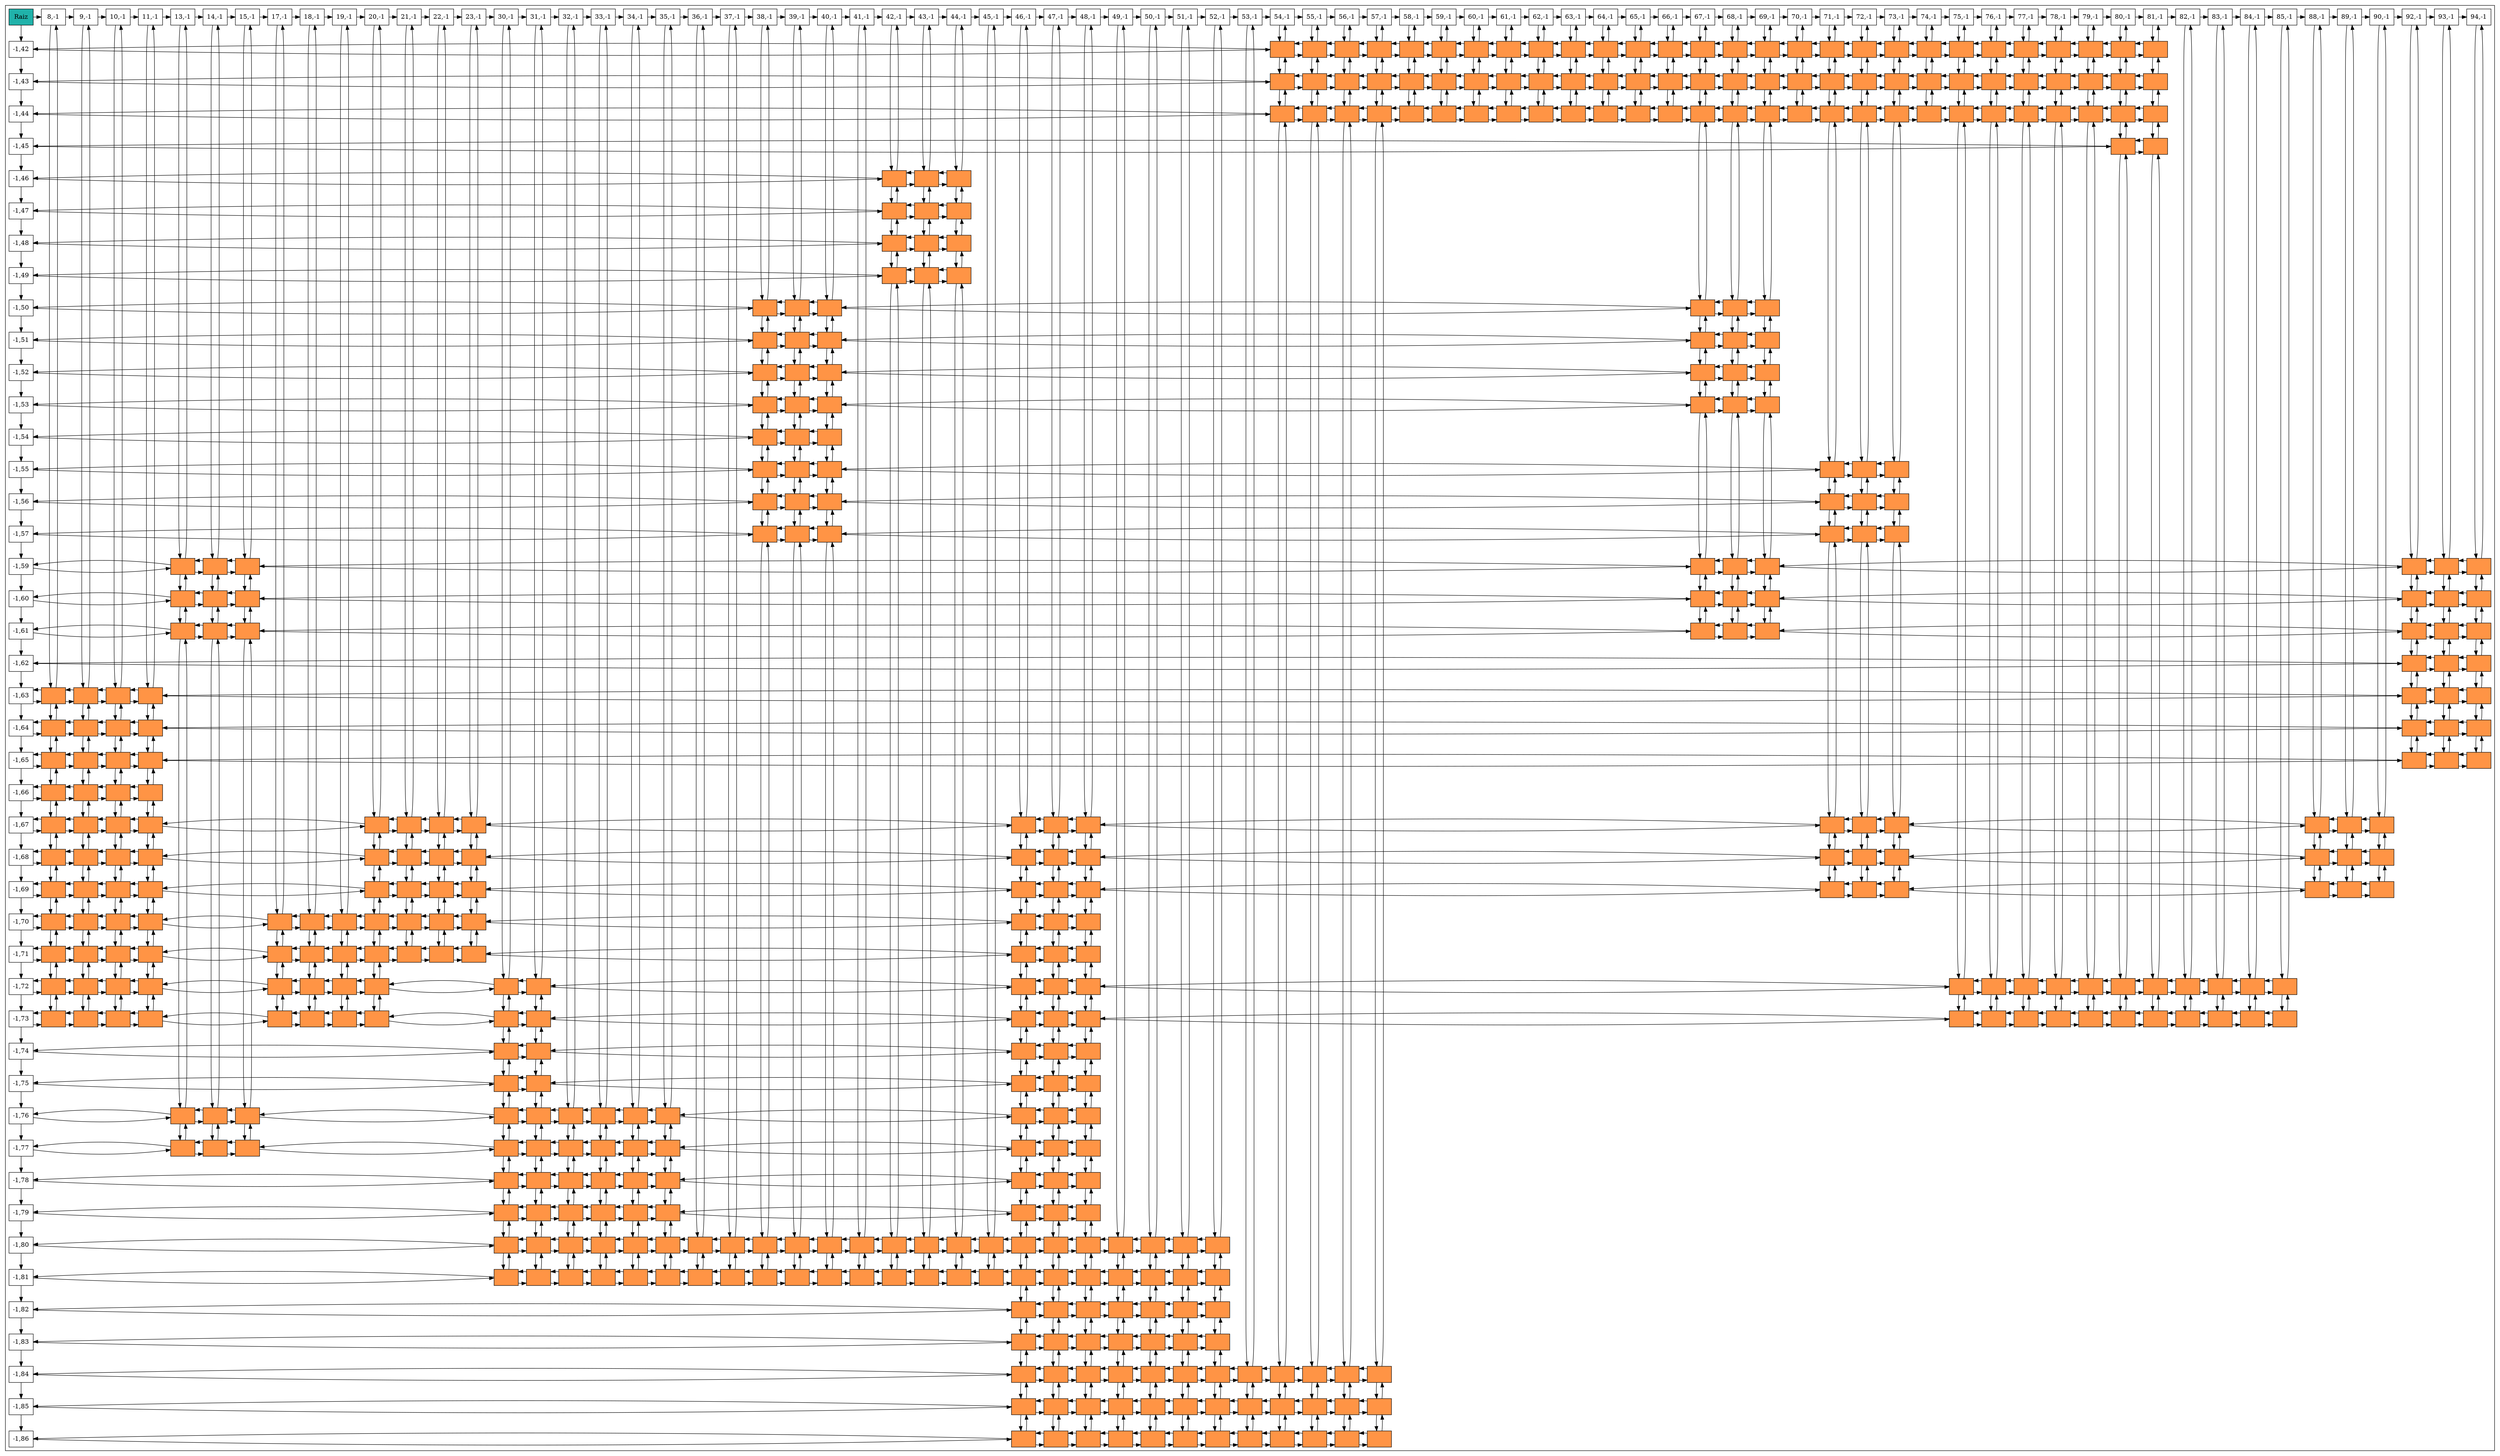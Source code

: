 digraph G {
node[shape=box style=filled];
subgraph cluster_0{
NodoRaiz[label="Raiz" fillcolor=lightseagreen]
Nodo1111254185[fillcolor=white label="-1,42" group=1];
Nodo1221250408[fillcolor=white label="-1,43" group=1];
Nodo731104525[fillcolor=white label="-1,44" group=1];
Nodo1426662429[fillcolor=white label="-1,45" group=1];
Nodo1957759801[fillcolor=white label="-1,46" group=1];
Nodo1779312970[fillcolor=white label="-1,47" group=1];
Nodo1602237099[fillcolor=white label="-1,48" group=1];
Nodo1127603338[fillcolor=white label="-1,49" group=1];
Nodo1059188502[fillcolor=white label="-1,50" group=1];
Nodo612292033[fillcolor=white label="-1,51" group=1];
Nodo2050338447[fillcolor=white label="-1,52" group=1];
Nodo394919119[fillcolor=white label="-1,53" group=1];
Nodo669055095[fillcolor=white label="-1,54" group=1];
Nodo1977807255[fillcolor=white label="-1,55" group=1];
Nodo578058354[fillcolor=white label="-1,56" group=1];
Nodo2051250039[fillcolor=white label="-1,57" group=1];
Nodo1514208008[fillcolor=white label="-1,59" group=1];
Nodo952948638[fillcolor=white label="-1,60" group=1];
Nodo972726045[fillcolor=white label="-1,61" group=1];
Nodo1600409466[fillcolor=white label="-1,62" group=1];
Nodo44132133[fillcolor=white label="-1,63" group=1];
Nodo1544499400[fillcolor=white label="-1,64" group=1];
Nodo836787747[fillcolor=white label="-1,65" group=1];
Nodo1283643642[fillcolor=white label="-1,66" group=1];
Nodo1158874624[fillcolor=white label="-1,67" group=1];
Nodo1614804762[fillcolor=white label="-1,68" group=1];
Nodo1394457720[fillcolor=white label="-1,69" group=1];
Nodo151186409[fillcolor=white label="-1,70" group=1];
Nodo1425858511[fillcolor=white label="-1,71" group=1];
Nodo1264874861[fillcolor=white label="-1,72" group=1];
Nodo1973747205[fillcolor=white label="-1,73" group=1];
Nodo1801916155[fillcolor=white label="-1,74" group=1];
Nodo1507309311[fillcolor=white label="-1,75" group=1];
Nodo829452213[fillcolor=white label="-1,76" group=1];
Nodo1668737864[fillcolor=white label="-1,77" group=1];
Nodo817176843[fillcolor=white label="-1,78" group=1];
Nodo1412503980[fillcolor=white label="-1,79" group=1];
Nodo1720637784[fillcolor=white label="-1,80" group=1];
Nodo846611050[fillcolor=white label="-1,81" group=1];
Nodo735215702[fillcolor=white label="-1,82" group=1];
Nodo2012348665[fillcolor=white label="-1,83" group=1];
Nodo1730560838[fillcolor=white label="-1,84" group=1];
Nodo1740847322[fillcolor=white label="-1,85" group=1];
Nodo1487717444[fillcolor=white label="-1,86" group=1];
Nodo1061089888[fillcolor=white label="8,-1" group=10];
Nodo1784134322[fillcolor=white label="9,-1" group=11];
Nodo346839754[fillcolor=white label="10,-1" group=12];
Nodo706487039[fillcolor=white label="11,-1" group=13];
Nodo1652123694[fillcolor=white label="13,-1" group=15];
Nodo892128505[fillcolor=white label="14,-1" group=16];
Nodo1134602908[fillcolor=white label="15,-1" group=17];
Nodo148927437[fillcolor=white label="17,-1" group=19];
Nodo561074919[fillcolor=white label="18,-1" group=20];
Nodo1927874868[fillcolor=white label="19,-1" group=21];
Nodo878426559[fillcolor=white label="20,-1" group=22];
Nodo1060035298[fillcolor=white label="21,-1" group=23];
Nodo350441866[fillcolor=white label="22,-1" group=24];
Nodo779704971[fillcolor=white label="23,-1" group=25];
Nodo1191610554[fillcolor=white label="30,-1" group=32];
Nodo246850418[fillcolor=white label="31,-1" group=33];
Nodo14146607[fillcolor=white label="32,-1" group=34];
Nodo1688101820[fillcolor=white label="33,-1" group=35];
Nodo388920525[fillcolor=white label="34,-1" group=36];
Nodo750319721[fillcolor=white label="35,-1" group=37];
Nodo313556853[fillcolor=white label="36,-1" group=38];
Nodo94661916[fillcolor=white label="37,-1" group=39];
Nodo1640561017[fillcolor=white label="38,-1" group=40];
Nodo181939865[fillcolor=white label="39,-1" group=41];
Nodo461546336[fillcolor=white label="40,-1" group=42];
Nodo1030287745[fillcolor=white label="41,-1" group=43];
Nodo466474084[fillcolor=white label="42,-1" group=44];
Nodo1344970082[fillcolor=white label="43,-1" group=45];
Nodo1581100452[fillcolor=white label="44,-1" group=46];
Nodo606317339[fillcolor=white label="45,-1" group=47];
Nodo1362638095[fillcolor=white label="46,-1" group=48];
Nodo1442673607[fillcolor=white label="47,-1" group=49];
Nodo1721672785[fillcolor=white label="48,-1" group=50];
Nodo1608294634[fillcolor=white label="49,-1" group=51];
Nodo1339848275[fillcolor=white label="50,-1" group=52];
Nodo1895909156[fillcolor=white label="51,-1" group=53];
Nodo1647237497[fillcolor=white label="52,-1" group=54];
Nodo1481633318[fillcolor=white label="53,-1" group=55];
Nodo1947035026[fillcolor=white label="54,-1" group=56];
Nodo256783440[fillcolor=white label="55,-1" group=57];
Nodo457163217[fillcolor=white label="56,-1" group=58];
Nodo1009136206[fillcolor=white label="57,-1" group=59];
Nodo588837293[fillcolor=white label="58,-1" group=60];
Nodo1569373482[fillcolor=white label="59,-1" group=61];
Nodo954129923[fillcolor=white label="60,-1" group=62];
Nodo904347412[fillcolor=white label="61,-1" group=63];
Nodo1360410012[fillcolor=white label="62,-1" group=64];
Nodo1509798265[fillcolor=white label="63,-1" group=65];
Nodo396182147[fillcolor=white label="64,-1" group=66];
Nodo462344443[fillcolor=white label="65,-1" group=67];
Nodo2077535427[fillcolor=white label="66,-1" group=68];
Nodo1335274681[fillcolor=white label="67,-1" group=69];
Nodo845313682[fillcolor=white label="68,-1" group=70];
Nodo1602646317[fillcolor=white label="69,-1" group=71];
Nodo32140458[fillcolor=white label="70,-1" group=72];
Nodo2078538570[fillcolor=white label="71,-1" group=73];
Nodo1511314498[fillcolor=white label="72,-1" group=74];
Nodo922212660[fillcolor=white label="73,-1" group=75];
Nodo1680501884[fillcolor=white label="74,-1" group=76];
Nodo16249368[fillcolor=white label="75,-1" group=77];
Nodo2084409472[fillcolor=white label="76,-1" group=78];
Nodo1955317834[fillcolor=white label="77,-1" group=79];
Nodo1140130603[fillcolor=white label="78,-1" group=80];
Nodo2091736703[fillcolor=white label="79,-1" group=81];
Nodo1812232442[fillcolor=white label="80,-1" group=82];
Nodo1189553320[fillcolor=white label="81,-1" group=83];
Nodo769694468[fillcolor=white label="82,-1" group=84];
Nodo1000896097[fillcolor=white label="83,-1" group=85];
Nodo1948518982[fillcolor=white label="84,-1" group=86];
Nodo194621966[fillcolor=white label="85,-1" group=87];
Nodo570958018[fillcolor=white label="88,-1" group=90];
Nodo1525367196[fillcolor=white label="89,-1" group=91];
Nodo239670973[fillcolor=white label="90,-1" group=92];
Nodo1208409272[fillcolor=white label="92,-1" group=94];
Nodo728492874[fillcolor=white label="93,-1" group=95];
Nodo722249754[fillcolor=white label="94,-1" group=96];
Nodo1111254185->Nodo1221250408;
Nodo1221250408->Nodo731104525;
Nodo731104525->Nodo1426662429;
Nodo1426662429->Nodo1957759801;
Nodo1957759801->Nodo1779312970;
Nodo1779312970->Nodo1602237099;
Nodo1602237099->Nodo1127603338;
Nodo1127603338->Nodo1059188502;
Nodo1059188502->Nodo612292033;
Nodo612292033->Nodo2050338447;
Nodo2050338447->Nodo394919119;
Nodo394919119->Nodo669055095;
Nodo669055095->Nodo1977807255;
Nodo1977807255->Nodo578058354;
Nodo578058354->Nodo2051250039;
Nodo2051250039->Nodo1514208008;
Nodo1514208008->Nodo952948638;
Nodo952948638->Nodo972726045;
Nodo972726045->Nodo1600409466;
Nodo1600409466->Nodo44132133;
Nodo44132133->Nodo1544499400;
Nodo1544499400->Nodo836787747;
Nodo836787747->Nodo1283643642;
Nodo1283643642->Nodo1158874624;
Nodo1158874624->Nodo1614804762;
Nodo1614804762->Nodo1394457720;
Nodo1394457720->Nodo151186409;
Nodo151186409->Nodo1425858511;
Nodo1425858511->Nodo1264874861;
Nodo1264874861->Nodo1973747205;
Nodo1973747205->Nodo1801916155;
Nodo1801916155->Nodo1507309311;
Nodo1507309311->Nodo829452213;
Nodo829452213->Nodo1668737864;
Nodo1668737864->Nodo817176843;
Nodo817176843->Nodo1412503980;
Nodo1412503980->Nodo1720637784;
Nodo1720637784->Nodo846611050;
Nodo846611050->Nodo735215702;
Nodo735215702->Nodo2012348665;
Nodo2012348665->Nodo1730560838;
Nodo1730560838->Nodo1740847322;
Nodo1740847322->Nodo1487717444;
Nodo1061089888->Nodo1784134322
Nodo1784134322->Nodo346839754
Nodo346839754->Nodo706487039
Nodo706487039->Nodo1652123694
Nodo1652123694->Nodo892128505
Nodo892128505->Nodo1134602908
Nodo1134602908->Nodo148927437
Nodo148927437->Nodo561074919
Nodo561074919->Nodo1927874868
Nodo1927874868->Nodo878426559
Nodo878426559->Nodo1060035298
Nodo1060035298->Nodo350441866
Nodo350441866->Nodo779704971
Nodo779704971->Nodo1191610554
Nodo1191610554->Nodo246850418
Nodo246850418->Nodo14146607
Nodo14146607->Nodo1688101820
Nodo1688101820->Nodo388920525
Nodo388920525->Nodo750319721
Nodo750319721->Nodo313556853
Nodo313556853->Nodo94661916
Nodo94661916->Nodo1640561017
Nodo1640561017->Nodo181939865
Nodo181939865->Nodo461546336
Nodo461546336->Nodo1030287745
Nodo1030287745->Nodo466474084
Nodo466474084->Nodo1344970082
Nodo1344970082->Nodo1581100452
Nodo1581100452->Nodo606317339
Nodo606317339->Nodo1362638095
Nodo1362638095->Nodo1442673607
Nodo1442673607->Nodo1721672785
Nodo1721672785->Nodo1608294634
Nodo1608294634->Nodo1339848275
Nodo1339848275->Nodo1895909156
Nodo1895909156->Nodo1647237497
Nodo1647237497->Nodo1481633318
Nodo1481633318->Nodo1947035026
Nodo1947035026->Nodo256783440
Nodo256783440->Nodo457163217
Nodo457163217->Nodo1009136206
Nodo1009136206->Nodo588837293
Nodo588837293->Nodo1569373482
Nodo1569373482->Nodo954129923
Nodo954129923->Nodo904347412
Nodo904347412->Nodo1360410012
Nodo1360410012->Nodo1509798265
Nodo1509798265->Nodo396182147
Nodo396182147->Nodo462344443
Nodo462344443->Nodo2077535427
Nodo2077535427->Nodo1335274681
Nodo1335274681->Nodo845313682
Nodo845313682->Nodo1602646317
Nodo1602646317->Nodo32140458
Nodo32140458->Nodo2078538570
Nodo2078538570->Nodo1511314498
Nodo1511314498->Nodo922212660
Nodo922212660->Nodo1680501884
Nodo1680501884->Nodo16249368
Nodo16249368->Nodo2084409472
Nodo2084409472->Nodo1955317834
Nodo1955317834->Nodo1140130603
Nodo1140130603->Nodo2091736703
Nodo2091736703->Nodo1812232442
Nodo1812232442->Nodo1189553320
Nodo1189553320->Nodo769694468
Nodo769694468->Nodo1000896097
Nodo1000896097->Nodo1948518982
Nodo1948518982->Nodo194621966
Nodo194621966->Nodo570958018
Nodo570958018->Nodo1525367196
Nodo1525367196->Nodo239670973
Nodo239670973->Nodo1208409272
Nodo1208409272->Nodo728492874
Nodo728492874->Nodo722249754
NodoRaiz->Nodo1111254185;
NodoRaiz->Nodo1061089888;
{rank=same;NodoRaiz;Nodo1061089888;Nodo1784134322;Nodo346839754;Nodo706487039;Nodo1652123694;Nodo892128505;Nodo1134602908;Nodo148927437;Nodo561074919;Nodo1927874868;Nodo878426559;Nodo1060035298;Nodo350441866;Nodo779704971;Nodo1191610554;Nodo246850418;Nodo14146607;Nodo1688101820;Nodo388920525;Nodo750319721;Nodo313556853;Nodo94661916;Nodo1640561017;Nodo181939865;Nodo461546336;Nodo1030287745;Nodo466474084;Nodo1344970082;Nodo1581100452;Nodo606317339;Nodo1362638095;Nodo1442673607;Nodo1721672785;Nodo1608294634;Nodo1339848275;Nodo1895909156;Nodo1647237497;Nodo1481633318;Nodo1947035026;Nodo256783440;Nodo457163217;Nodo1009136206;Nodo588837293;Nodo1569373482;Nodo954129923;Nodo904347412;Nodo1360410012;Nodo1509798265;Nodo396182147;Nodo462344443;Nodo2077535427;Nodo1335274681;Nodo845313682;Nodo1602646317;Nodo32140458;Nodo2078538570;Nodo1511314498;Nodo922212660;Nodo1680501884;Nodo16249368;Nodo2084409472;Nodo1955317834;Nodo1140130603;Nodo2091736703;Nodo1812232442;Nodo1189553320;Nodo769694468;Nodo1000896097;Nodo1948518982;Nodo194621966;Nodo570958018;Nodo1525367196;Nodo239670973;Nodo1208409272;Nodo728492874;Nodo722249754}
Nodo510547187[label="" fillcolor="#FF9445"group=56];
Nodo1303757083[label="" fillcolor="#FF9445"group=57];
Nodo1740863686[label="" fillcolor="#FF9445"group=58];
Nodo1739762259[label="" fillcolor="#FF9445"group=59];
Nodo186102682[label="" fillcolor="#FF9445"group=60];
Nodo1758004986[label="" fillcolor="#FF9445"group=61];
Nodo338712173[label="" fillcolor="#FF9445"group=62];
Nodo1721927306[label="" fillcolor="#FF9445"group=63];
Nodo1344234151[label="" fillcolor="#FF9445"group=64];
Nodo1883324552[label="" fillcolor="#FF9445"group=65];
Nodo1716839379[label="" fillcolor="#FF9445"group=66];
Nodo347123525[label="" fillcolor="#FF9445"group=67];
Nodo1058143534[label="" fillcolor="#FF9445"group=68];
Nodo1169076036[label="" fillcolor="#FF9445"group=69];
Nodo69572185[label="" fillcolor="#FF9445"group=70];
Nodo360631071[label="" fillcolor="#FF9445"group=71];
Nodo632732691[label="" fillcolor="#FF9445"group=72];
Nodo357753710[label="" fillcolor="#FF9445"group=73];
Nodo1030564035[label="" fillcolor="#FF9445"group=74];
Nodo1588079170[label="" fillcolor="#FF9445"group=75];
Nodo1315853216[label="" fillcolor="#FF9445"group=76];
Nodo1285918864[label="" fillcolor="#FF9445"group=77];
Nodo408584951[label="" fillcolor="#FF9445"group=78];
Nodo129978756[label="" fillcolor="#FF9445"group=79];
Nodo1005642112[label="" fillcolor="#FF9445"group=80];
Nodo1538381694[label="" fillcolor="#FF9445"group=81];
Nodo397454277[label="" fillcolor="#FF9445"group=82];
Nodo1795091398[label="" fillcolor="#FF9445"group=83];
Nodo1499488470[label="" fillcolor="#FF9445"group=56];
Nodo1734742289[label="" fillcolor="#FF9445"group=57];
Nodo1918444949[label="" fillcolor="#FF9445"group=58];
Nodo508504006[label="" fillcolor="#FF9445"group=59];
Nodo1148420617[label="" fillcolor="#FF9445"group=60];
Nodo332066063[label="" fillcolor="#FF9445"group=61];
Nodo679741294[label="" fillcolor="#FF9445"group=62];
Nodo1326609583[label="" fillcolor="#FF9445"group=63];
Nodo388617358[label="" fillcolor="#FF9445"group=64];
Nodo1397744113[label="" fillcolor="#FF9445"group=65];
Nodo1534604161[label="" fillcolor="#FF9445"group=66];
Nodo118719309[label="" fillcolor="#FF9445"group=67];
Nodo1590147717[label="" fillcolor="#FF9445"group=68];
Nodo1915455685[label="" fillcolor="#FF9445"group=69];
Nodo1750423866[label="" fillcolor="#FF9445"group=70];
Nodo1934075542[label="" fillcolor="#FF9445"group=71];
Nodo280443369[label="" fillcolor="#FF9445"group=72];
Nodo1056241306[label="" fillcolor="#FF9445"group=73];
Nodo2083185911[label="" fillcolor="#FF9445"group=74];
Nodo848793330[label="" fillcolor="#FF9445"group=75];
Nodo457609528[label="" fillcolor="#FF9445"group=76];
Nodo44037356[label="" fillcolor="#FF9445"group=77];
Nodo700036372[label="" fillcolor="#FF9445"group=78];
Nodo660037327[label="" fillcolor="#FF9445"group=79];
Nodo146265164[label="" fillcolor="#FF9445"group=80];
Nodo1978820898[label="" fillcolor="#FF9445"group=81];
Nodo294089629[label="" fillcolor="#FF9445"group=82];
Nodo205252164[label="" fillcolor="#FF9445"group=83];
Nodo974673467[label="" fillcolor="#FF9445"group=56];
Nodo1556448035[label="" fillcolor="#FF9445"group=57];
Nodo1987319997[label="" fillcolor="#FF9445"group=58];
Nodo623827441[label="" fillcolor="#FF9445"group=59];
Nodo1577056993[label="" fillcolor="#FF9445"group=60];
Nodo768849638[label="" fillcolor="#FF9445"group=61];
Nodo2075451921[label="" fillcolor="#FF9445"group=62];
Nodo671505863[label="" fillcolor="#FF9445"group=63];
Nodo176980692[label="" fillcolor="#FF9445"group=64];
Nodo987263461[label="" fillcolor="#FF9445"group=65];
Nodo1721804997[label="" fillcolor="#FF9445"group=66];
Nodo2085759411[label="" fillcolor="#FF9445"group=67];
Nodo304520911[label="" fillcolor="#FF9445"group=68];
Nodo1795719735[label="" fillcolor="#FF9445"group=69];
Nodo143522067[label="" fillcolor="#FF9445"group=70];
Nodo1702839808[label="" fillcolor="#FF9445"group=71];
Nodo1124695174[label="" fillcolor="#FF9445"group=72];
Nodo1824475114[label="" fillcolor="#FF9445"group=73];
Nodo186478095[label="" fillcolor="#FF9445"group=74];
Nodo349009450[label="" fillcolor="#FF9445"group=75];
Nodo480826745[label="" fillcolor="#FF9445"group=76];
Nodo180244753[label="" fillcolor="#FF9445"group=77];
Nodo1790126943[label="" fillcolor="#FF9445"group=78];
Nodo363887621[label="" fillcolor="#FF9445"group=79];
Nodo1332306135[label="" fillcolor="#FF9445"group=80];
Nodo933730034[label="" fillcolor="#FF9445"group=81];
Nodo1153280650[label="" fillcolor="#FF9445"group=82];
Nodo1383839308[label="" fillcolor="#FF9445"group=83];
Nodo1167918451[label="" fillcolor="#FF9445"group=82];
Nodo35790547[label="" fillcolor="#FF9445"group=83];
Nodo1486784919[label="" fillcolor="#FF9445"group=44];
Nodo902280563[label="" fillcolor="#FF9445"group=45];
Nodo1336517099[label="" fillcolor="#FF9445"group=46];
Nodo1557058894[label="" fillcolor="#FF9445"group=44];
Nodo1309187202[label="" fillcolor="#FF9445"group=45];
Nodo1478232203[label="" fillcolor="#FF9445"group=46];
Nodo101970610[label="" fillcolor="#FF9445"group=44];
Nodo752690075[label="" fillcolor="#FF9445"group=45];
Nodo649807374[label="" fillcolor="#FF9445"group=46];
Nodo517691906[label="" fillcolor="#FF9445"group=44];
Nodo121941257[label="" fillcolor="#FF9445"group=45];
Nodo1111525249[label="" fillcolor="#FF9445"group=46];
Nodo950250244[label="" fillcolor="#FF9445"group=40];
Nodo883635172[label="" fillcolor="#FF9445"group=41];
Nodo1939941046[label="" fillcolor="#FF9445"group=42];
Nodo764650238[label="" fillcolor="#FF9445"group=69];
Nodo681853489[label="" fillcolor="#FF9445"group=70];
Nodo71054489[label="" fillcolor="#FF9445"group=71];
Nodo508320476[label="" fillcolor="#FF9445"group=40];
Nodo434885470[label="" fillcolor="#FF9445"group=41];
Nodo537495296[label="" fillcolor="#FF9445"group=42];
Nodo1300504975[label="" fillcolor="#FF9445"group=69];
Nodo836900953[label="" fillcolor="#FF9445"group=70];
Nodo1993624600[label="" fillcolor="#FF9445"group=71];
Nodo436859973[label="" fillcolor="#FF9445"group=40];
Nodo1986868946[label="" fillcolor="#FF9445"group=41];
Nodo1466747030[label="" fillcolor="#FF9445"group=42];
Nodo51182319[label="" fillcolor="#FF9445"group=69];
Nodo1450351895[label="" fillcolor="#FF9445"group=70];
Nodo1236724397[label="" fillcolor="#FF9445"group=71];
Nodo2024780661[label="" fillcolor="#FF9445"group=40];
Nodo479257869[label="" fillcolor="#FF9445"group=41];
Nodo1590184365[label="" fillcolor="#FF9445"group=42];
Nodo550839131[label="" fillcolor="#FF9445"group=69];
Nodo635705391[label="" fillcolor="#FF9445"group=70];
Nodo1044855059[label="" fillcolor="#FF9445"group=71];
Nodo585009751[label="" fillcolor="#FF9445"group=40];
Nodo723036844[label="" fillcolor="#FF9445"group=41];
Nodo783874688[label="" fillcolor="#FF9445"group=42];
Nodo2026661486[label="" fillcolor="#FF9445"group=40];
Nodo1474080619[label="" fillcolor="#FF9445"group=41];
Nodo2077217004[label="" fillcolor="#FF9445"group=42];
Nodo391479336[label="" fillcolor="#FF9445"group=73];
Nodo660690030[label="" fillcolor="#FF9445"group=74];
Nodo761151353[label="" fillcolor="#FF9445"group=75];
Nodo625581474[label="" fillcolor="#FF9445"group=40];
Nodo1051553907[label="" fillcolor="#FF9445"group=41];
Nodo213395258[label="" fillcolor="#FF9445"group=42];
Nodo158715633[label="" fillcolor="#FF9445"group=73];
Nodo1622730480[label="" fillcolor="#FF9445"group=74];
Nodo901983356[label="" fillcolor="#FF9445"group=75];
Nodo2014272521[label="" fillcolor="#FF9445"group=40];
Nodo1604982719[label="" fillcolor="#FF9445"group=41];
Nodo2021844444[label="" fillcolor="#FF9445"group=42];
Nodo1410238076[label="" fillcolor="#FF9445"group=73];
Nodo1457747936[label="" fillcolor="#FF9445"group=74];
Nodo1501267308[label="" fillcolor="#FF9445"group=75];
Nodo1912330315[label="" fillcolor="#FF9445"group=15];
Nodo955259219[label="" fillcolor="#FF9445"group=16];
Nodo690124998[label="" fillcolor="#FF9445"group=17];
Nodo699453925[label="" fillcolor="#FF9445"group=69];
Nodo2137684662[label="" fillcolor="#FF9445"group=70];
Nodo290054717[label="" fillcolor="#FF9445"group=71];
Nodo1449986729[label="" fillcolor="#FF9445"group=94];
Nodo2143109882[label="" fillcolor="#FF9445"group=95];
Nodo550082174[label="" fillcolor="#FF9445"group=96];
Nodo1838020753[label="" fillcolor="#FF9445"group=15];
Nodo1020448382[label="" fillcolor="#FF9445"group=16];
Nodo97756395[label="" fillcolor="#FF9445"group=17];
Nodo1425383009[label="" fillcolor="#FF9445"group=69];
Nodo1455336734[label="" fillcolor="#FF9445"group=70];
Nodo2083862665[label="" fillcolor="#FF9445"group=71];
Nodo1691959064[label="" fillcolor="#FF9445"group=94];
Nodo472359796[label="" fillcolor="#FF9445"group=95];
Nodo1062353843[label="" fillcolor="#FF9445"group=96];
Nodo1786166688[label="" fillcolor="#FF9445"group=15];
Nodo1207598601[label="" fillcolor="#FF9445"group=16];
Nodo1718045057[label="" fillcolor="#FF9445"group=17];
Nodo1212578141[label="" fillcolor="#FF9445"group=69];
Nodo394417736[label="" fillcolor="#FF9445"group=70];
Nodo52193415[label="" fillcolor="#FF9445"group=71];
Nodo1609241124[label="" fillcolor="#FF9445"group=94];
Nodo605815829[label="" fillcolor="#FF9445"group=95];
Nodo556345032[label="" fillcolor="#FF9445"group=96];
Nodo1793301382[label="" fillcolor="#FF9445"group=94];
Nodo577453082[label="" fillcolor="#FF9445"group=95];
Nodo124919363[label="" fillcolor="#FF9445"group=96];
Nodo1840693048[label="" fillcolor="#FF9445"group=10];
Nodo321609002[label="" fillcolor="#FF9445"group=11];
Nodo1735312830[label="" fillcolor="#FF9445"group=12];
Nodo703393073[label="" fillcolor="#FF9445"group=13];
Nodo575683573[label="" fillcolor="#FF9445"group=94];
Nodo1419357074[label="" fillcolor="#FF9445"group=95];
Nodo795465463[label="" fillcolor="#FF9445"group=96];
Nodo947799391[label="" fillcolor="#FF9445"group=10];
Nodo458382902[label="" fillcolor="#FF9445"group=11];
Nodo42906613[label="" fillcolor="#FF9445"group=12];
Nodo1672549181[label="" fillcolor="#FF9445"group=13];
Nodo691009193[label="" fillcolor="#FF9445"group=94];
Nodo545631828[label="" fillcolor="#FF9445"group=95];
Nodo1466151082[label="" fillcolor="#FF9445"group=96];
Nodo1017145728[label="" fillcolor="#FF9445"group=10];
Nodo1793874435[label="" fillcolor="#FF9445"group=11];
Nodo1737928196[label="" fillcolor="#FF9445"group=12];
Nodo758822076[label="" fillcolor="#FF9445"group=13];
Nodo308880626[label="" fillcolor="#FF9445"group=94];
Nodo442325246[label="" fillcolor="#FF9445"group=95];
Nodo1223242559[label="" fillcolor="#FF9445"group=96];
Nodo806285770[label="" fillcolor="#FF9445"group=10];
Nodo1796935053[label="" fillcolor="#FF9445"group=11];
Nodo460403384[label="" fillcolor="#FF9445"group=12];
Nodo436247074[label="" fillcolor="#FF9445"group=13];
Nodo1573365769[label="" fillcolor="#FF9445"group=10];
Nodo1845731673[label="" fillcolor="#FF9445"group=11];
Nodo2096478931[label="" fillcolor="#FF9445"group=12];
Nodo1656418021[label="" fillcolor="#FF9445"group=13];
Nodo1252210908[label="" fillcolor="#FF9445"group=22];
Nodo1636567059[label="" fillcolor="#FF9445"group=23];
Nodo1350961034[label="" fillcolor="#FF9445"group=24];
Nodo1286951077[label="" fillcolor="#FF9445"group=25];
Nodo433606346[label="" fillcolor="#FF9445"group=48];
Nodo289152175[label="" fillcolor="#FF9445"group=49];
Nodo328745370[label="" fillcolor="#FF9445"group=50];
Nodo1591864811[label="" fillcolor="#FF9445"group=73];
Nodo697439562[label="" fillcolor="#FF9445"group=74];
Nodo341358061[label="" fillcolor="#FF9445"group=75];
Nodo761303845[label="" fillcolor="#FF9445"group=90];
Nodo544204931[label="" fillcolor="#FF9445"group=91];
Nodo1543813779[label="" fillcolor="#FF9445"group=92];
Nodo48076123[label="" fillcolor="#FF9445"group=10];
Nodo1906832688[label="" fillcolor="#FF9445"group=11];
Nodo542505717[label="" fillcolor="#FF9445"group=12];
Nodo363718108[label="" fillcolor="#FF9445"group=13];
Nodo2067058047[label="" fillcolor="#FF9445"group=22];
Nodo896842076[label="" fillcolor="#FF9445"group=23];
Nodo989425493[label="" fillcolor="#FF9445"group=24];
Nodo1082191571[label="" fillcolor="#FF9445"group=25];
Nodo486710409[label="" fillcolor="#FF9445"group=48];
Nodo221018156[label="" fillcolor="#FF9445"group=49];
Nodo2086546715[label="" fillcolor="#FF9445"group=50];
Nodo997171765[label="" fillcolor="#FF9445"group=73];
Nodo847283973[label="" fillcolor="#FF9445"group=74];
Nodo1552114785[label="" fillcolor="#FF9445"group=75];
Nodo1362668575[label="" fillcolor="#FF9445"group=90];
Nodo394314247[label="" fillcolor="#FF9445"group=91];
Nodo563009373[label="" fillcolor="#FF9445"group=92];
Nodo1718161249[label="" fillcolor="#FF9445"group=10];
Nodo1915035623[label="" fillcolor="#FF9445"group=11];
Nodo1671719774[label="" fillcolor="#FF9445"group=12];
Nodo877100104[label="" fillcolor="#FF9445"group=13];
Nodo452685734[label="" fillcolor="#FF9445"group=22];
Nodo1090224441[label="" fillcolor="#FF9445"group=23];
Nodo12971235[label="" fillcolor="#FF9445"group=24];
Nodo258958735[label="" fillcolor="#FF9445"group=25];
Nodo1319677339[label="" fillcolor="#FF9445"group=48];
Nodo1388711742[label="" fillcolor="#FF9445"group=49];
Nodo2110477169[label="" fillcolor="#FF9445"group=50];
Nodo159126106[label="" fillcolor="#FF9445"group=73];
Nodo36938395[label="" fillcolor="#FF9445"group=74];
Nodo1626272284[label="" fillcolor="#FF9445"group=75];
Nodo1192846763[label="" fillcolor="#FF9445"group=90];
Nodo773734864[label="" fillcolor="#FF9445"group=91];
Nodo824576498[label="" fillcolor="#FF9445"group=92];
Nodo651129816[label="" fillcolor="#FF9445"group=10];
Nodo712474263[label="" fillcolor="#FF9445"group=11];
Nodo1983625928[label="" fillcolor="#FF9445"group=12];
Nodo2010338404[label="" fillcolor="#FF9445"group=13];
Nodo1743363510[label="" fillcolor="#FF9445"group=19];
Nodo1216292992[label="" fillcolor="#FF9445"group=20];
Nodo1887275613[label="" fillcolor="#FF9445"group=21];
Nodo719304949[label="" fillcolor="#FF9445"group=22];
Nodo994965759[label="" fillcolor="#FF9445"group=23];
Nodo277604516[label="" fillcolor="#FF9445"group=24];
Nodo2098654885[label="" fillcolor="#FF9445"group=25];
Nodo718928354[label="" fillcolor="#FF9445"group=48];
Nodo2114418246[label="" fillcolor="#FF9445"group=49];
Nodo830898154[label="" fillcolor="#FF9445"group=50];
Nodo2075122873[label="" fillcolor="#FF9445"group=10];
Nodo509357255[label="" fillcolor="#FF9445"group=11];
Nodo1538051084[label="" fillcolor="#FF9445"group=12];
Nodo1507295676[label="" fillcolor="#FF9445"group=13];
Nodo1553515563[label="" fillcolor="#FF9445"group=19];
Nodo601747819[label="" fillcolor="#FF9445"group=20];
Nodo514622896[label="" fillcolor="#FF9445"group=21];
Nodo2064858552[label="" fillcolor="#FF9445"group=22];
Nodo1638930285[label="" fillcolor="#FF9445"group=23];
Nodo766174361[label="" fillcolor="#FF9445"group=24];
Nodo1464952217[label="" fillcolor="#FF9445"group=25];
Nodo894266422[label="" fillcolor="#FF9445"group=48];
Nodo1420234381[label="" fillcolor="#FF9445"group=49];
Nodo777234092[label="" fillcolor="#FF9445"group=50];
Nodo1928491858[label="" fillcolor="#FF9445"group=10];
Nodo738237926[label="" fillcolor="#FF9445"group=11];
Nodo1086270861[label="" fillcolor="#FF9445"group=12];
Nodo1936360944[label="" fillcolor="#FF9445"group=13];
Nodo308482092[label="" fillcolor="#FF9445"group=19];
Nodo983842859[label="" fillcolor="#FF9445"group=20];
Nodo63881655[label="" fillcolor="#FF9445"group=21];
Nodo606896443[label="" fillcolor="#FF9445"group=22];
Nodo520352823[label="" fillcolor="#FF9445"group=32];
Nodo508472148[label="" fillcolor="#FF9445"group=33];
Nodo776210402[label="" fillcolor="#FF9445"group=48];
Nodo913948441[label="" fillcolor="#FF9445"group=49];
Nodo1137644312[label="" fillcolor="#FF9445"group=50];
Nodo1210277559[label="" fillcolor="#FF9445"group=77];
Nodo1942803291[label="" fillcolor="#FF9445"group=78];
Nodo1587755880[label="" fillcolor="#FF9445"group=79];
Nodo47870514[label="" fillcolor="#FF9445"group=80];
Nodo1356743224[label="" fillcolor="#FF9445"group=81];
Nodo1404614471[label="" fillcolor="#FF9445"group=82];
Nodo1901453450[label="" fillcolor="#FF9445"group=83];
Nodo1455356920[label="" fillcolor="#FF9445"group=84];
Nodo56740982[label="" fillcolor="#FF9445"group=85];
Nodo287154524[label="" fillcolor="#FF9445"group=86];
Nodo203475042[label="" fillcolor="#FF9445"group=87];
Nodo53114627[label="" fillcolor="#FF9445"group=10];
Nodo224336787[label="" fillcolor="#FF9445"group=11];
Nodo1990585430[label="" fillcolor="#FF9445"group=12];
Nodo1296655945[label="" fillcolor="#FF9445"group=13];
Nodo495682188[label="" fillcolor="#FF9445"group=19];
Nodo1761448237[label="" fillcolor="#FF9445"group=20];
Nodo828573496[label="" fillcolor="#FF9445"group=21];
Nodo933123187[label="" fillcolor="#FF9445"group=22];
Nodo1992310766[label="" fillcolor="#FF9445"group=32];
Nodo1915796706[label="" fillcolor="#FF9445"group=33];
Nodo1531133787[label="" fillcolor="#FF9445"group=48];
Nodo507237772[label="" fillcolor="#FF9445"group=49];
Nodo1769191146[label="" fillcolor="#FF9445"group=50];
Nodo517197962[label="" fillcolor="#FF9445"group=77];
Nodo1554554348[label="" fillcolor="#FF9445"group=78];
Nodo478131264[label="" fillcolor="#FF9445"group=79];
Nodo1758434755[label="" fillcolor="#FF9445"group=80];
Nodo1754812368[label="" fillcolor="#FF9445"group=81];
Nodo1892153554[label="" fillcolor="#FF9445"group=82];
Nodo301702974[label="" fillcolor="#FF9445"group=83];
Nodo93217103[label="" fillcolor="#FF9445"group=84];
Nodo801265889[label="" fillcolor="#FF9445"group=85];
Nodo1619801251[label="" fillcolor="#FF9445"group=86];
Nodo767776227[label="" fillcolor="#FF9445"group=87];
Nodo1538379021[label="" fillcolor="#FF9445"group=32];
Nodo1720288202[label="" fillcolor="#FF9445"group=33];
Nodo1738644116[label="" fillcolor="#FF9445"group=48];
Nodo1358604238[label="" fillcolor="#FF9445"group=49];
Nodo91668857[label="" fillcolor="#FF9445"group=50];
Nodo793482702[label="" fillcolor="#FF9445"group=32];
Nodo1154867081[label="" fillcolor="#FF9445"group=33];
Nodo1091884042[label="" fillcolor="#FF9445"group=48];
Nodo1918548056[label="" fillcolor="#FF9445"group=49];
Nodo30189112[label="" fillcolor="#FF9445"group=50];
Nodo1091643962[label="" fillcolor="#FF9445"group=15];
Nodo1181510158[label="" fillcolor="#FF9445"group=16];
Nodo43315834[label="" fillcolor="#FF9445"group=17];
Nodo1804535839[label="" fillcolor="#FF9445"group=32];
Nodo207365600[label="" fillcolor="#FF9445"group=33];
Nodo2115261760[label="" fillcolor="#FF9445"group=34];
Nodo406983263[label="" fillcolor="#FF9445"group=35];
Nodo417398572[label="" fillcolor="#FF9445"group=36];
Nodo1931469679[label="" fillcolor="#FF9445"group=37];
Nodo736351307[label="" fillcolor="#FF9445"group=48];
Nodo1341807209[label="" fillcolor="#FF9445"group=49];
Nodo1554410617[label="" fillcolor="#FF9445"group=50];
Nodo834150696[label="" fillcolor="#FF9445"group=15];
Nodo72153816[label="" fillcolor="#FF9445"group=16];
Nodo435732778[label="" fillcolor="#FF9445"group=17];
Nodo1993520072[label="" fillcolor="#FF9445"group=32];
Nodo101936475[label="" fillcolor="#FF9445"group=33];
Nodo1709886843[label="" fillcolor="#FF9445"group=34];
Nodo977576317[label="" fillcolor="#FF9445"group=35];
Nodo1508579598[label="" fillcolor="#FF9445"group=36];
Nodo1141886685[label="" fillcolor="#FF9445"group=37];
Nodo2008896050[label="" fillcolor="#FF9445"group=48];
Nodo1760385777[label="" fillcolor="#FF9445"group=49];
Nodo1766792587[label="" fillcolor="#FF9445"group=50];
Nodo1393319769[label="" fillcolor="#FF9445"group=32];
Nodo1321053128[label="" fillcolor="#FF9445"group=33];
Nodo1283803708[label="" fillcolor="#FF9445"group=34];
Nodo1572316514[label="" fillcolor="#FF9445"group=35];
Nodo1827725082[label="" fillcolor="#FF9445"group=36];
Nodo1336990375[label="" fillcolor="#FF9445"group=37];
Nodo688045511[label="" fillcolor="#FF9445"group=48];
Nodo1241415984[label="" fillcolor="#FF9445"group=49];
Nodo589078298[label="" fillcolor="#FF9445"group=50];
Nodo1781537852[label="" fillcolor="#FF9445"group=32];
Nodo1449162808[label="" fillcolor="#FF9445"group=33];
Nodo1806341317[label="" fillcolor="#FF9445"group=34];
Nodo747184869[label="" fillcolor="#FF9445"group=35];
Nodo1186073268[label="" fillcolor="#FF9445"group=36];
Nodo331746274[label="" fillcolor="#FF9445"group=37];
Nodo745912803[label="" fillcolor="#FF9445"group=48];
Nodo1234057346[label="" fillcolor="#FF9445"group=49];
Nodo524250285[label="" fillcolor="#FF9445"group=50];
Nodo1015414195[label="" fillcolor="#FF9445"group=32];
Nodo1027535201[label="" fillcolor="#FF9445"group=33];
Nodo97289324[label="" fillcolor="#FF9445"group=34];
Nodo1643305596[label="" fillcolor="#FF9445"group=35];
Nodo1913248660[label="" fillcolor="#FF9445"group=36];
Nodo955681101[label="" fillcolor="#FF9445"group=37];
Nodo796726809[label="" fillcolor="#FF9445"group=38];
Nodo665135427[label="" fillcolor="#FF9445"group=39];
Nodo918042522[label="" fillcolor="#FF9445"group=40];
Nodo379943511[label="" fillcolor="#FF9445"group=41];
Nodo1538540308[label="" fillcolor="#FF9445"group=42];
Nodo2101405360[label="" fillcolor="#FF9445"group=43];
Nodo1052193521[label="" fillcolor="#FF9445"group=44];
Nodo2063103087[label="" fillcolor="#FF9445"group=45];
Nodo1484174044[label="" fillcolor="#FF9445"group=46];
Nodo891730888[label="" fillcolor="#FF9445"group=47];
Nodo1501074907[label="" fillcolor="#FF9445"group=48];
Nodo783193522[label="" fillcolor="#FF9445"group=49];
Nodo315047560[label="" fillcolor="#FF9445"group=50];
Nodo333463770[label="" fillcolor="#FF9445"group=51];
Nodo1209393778[label="" fillcolor="#FF9445"group=52];
Nodo960317115[label="" fillcolor="#FF9445"group=53];
Nodo1752712343[label="" fillcolor="#FF9445"group=54];
Nodo511144316[label="" fillcolor="#FF9445"group=32];
Nodo62716196[label="" fillcolor="#FF9445"group=33];
Nodo1508241380[label="" fillcolor="#FF9445"group=34];
Nodo1920842030[label="" fillcolor="#FF9445"group=35];
Nodo1470421644[label="" fillcolor="#FF9445"group=36];
Nodo867531909[label="" fillcolor="#FF9445"group=37];
Nodo1171861464[label="" fillcolor="#FF9445"group=38];
Nodo1525828228[label="" fillcolor="#FF9445"group=39];
Nodo737381356[label="" fillcolor="#FF9445"group=40];
Nodo859474755[label="" fillcolor="#FF9445"group=41];
Nodo1066521875[label="" fillcolor="#FF9445"group=42];
Nodo2013203983[label="" fillcolor="#FF9445"group=43];
Nodo1088702455[label="" fillcolor="#FF9445"group=44];
Nodo669232187[label="" fillcolor="#FF9445"group=45];
Nodo384552089[label="" fillcolor="#FF9445"group=46];
Nodo434841405[label="" fillcolor="#FF9445"group=47];
Nodo2077360136[label="" fillcolor="#FF9445"group=48];
Nodo1105914173[label="" fillcolor="#FF9445"group=49];
Nodo162359965[label="" fillcolor="#FF9445"group=50];
Nodo1228891738[label="" fillcolor="#FF9445"group=51];
Nodo579267893[label="" fillcolor="#FF9445"group=52];
Nodo875780953[label="" fillcolor="#FF9445"group=53];
Nodo1445476032[label="" fillcolor="#FF9445"group=54];
Nodo1679263721[label="" fillcolor="#FF9445"group=48];
Nodo1902977307[label="" fillcolor="#FF9445"group=49];
Nodo1604994556[label="" fillcolor="#FF9445"group=50];
Nodo1210316543[label="" fillcolor="#FF9445"group=51];
Nodo282265821[label="" fillcolor="#FF9445"group=52];
Nodo137270821[label="" fillcolor="#FF9445"group=53];
Nodo86419321[label="" fillcolor="#FF9445"group=54];
Nodo1382366508[label="" fillcolor="#FF9445"group=48];
Nodo1517834845[label="" fillcolor="#FF9445"group=49];
Nodo639334537[label="" fillcolor="#FF9445"group=50];
Nodo372645468[label="" fillcolor="#FF9445"group=51];
Nodo1833033195[label="" fillcolor="#FF9445"group=52];
Nodo1966309540[label="" fillcolor="#FF9445"group=53];
Nodo143749563[label="" fillcolor="#FF9445"group=54];
Nodo779311627[label="" fillcolor="#FF9445"group=48];
Nodo1304323243[label="" fillcolor="#FF9445"group=49];
Nodo618785560[label="" fillcolor="#FF9445"group=50];
Nodo670976662[label="" fillcolor="#FF9445"group=51];
Nodo325713760[label="" fillcolor="#FF9445"group=52];
Nodo768363162[label="" fillcolor="#FF9445"group=53];
Nodo115264784[label="" fillcolor="#FF9445"group=54];
Nodo2031038418[label="" fillcolor="#FF9445"group=55];
Nodo1452280588[label="" fillcolor="#FF9445"group=56];
Nodo1569392426[label="" fillcolor="#FF9445"group=57];
Nodo1951076331[label="" fillcolor="#FF9445"group=58];
Nodo2064453368[label="" fillcolor="#FF9445"group=59];
Nodo1394711975[label="" fillcolor="#FF9445"group=48];
Nodo258996828[label="" fillcolor="#FF9445"group=49];
Nodo1077471665[label="" fillcolor="#FF9445"group=50];
Nodo813570795[label="" fillcolor="#FF9445"group=51];
Nodo1877829094[label="" fillcolor="#FF9445"group=52];
Nodo530636637[label="" fillcolor="#FF9445"group=53];
Nodo408078457[label="" fillcolor="#FF9445"group=54];
Nodo1488662746[label="" fillcolor="#FF9445"group=55];
Nodo1560132734[label="" fillcolor="#FF9445"group=56];
Nodo1170135691[label="" fillcolor="#FF9445"group=57];
Nodo1268892485[label="" fillcolor="#FF9445"group=58];
Nodo1251809035[label="" fillcolor="#FF9445"group=59];
Nodo2066893930[label="" fillcolor="#FF9445"group=48];
Nodo1223408389[label="" fillcolor="#FF9445"group=49];
Nodo219538102[label="" fillcolor="#FF9445"group=50];
Nodo798132560[label="" fillcolor="#FF9445"group=51];
Nodo1185599956[label="" fillcolor="#FF9445"group=52];
Nodo1401710999[label="" fillcolor="#FF9445"group=53];
Nodo1898848514[label="" fillcolor="#FF9445"group=54];
Nodo1255014014[label="" fillcolor="#FF9445"group=55];
Nodo1517920898[label="" fillcolor="#FF9445"group=56];
Nodo1779017867[label="" fillcolor="#FF9445"group=57];
Nodo1781510905[label="" fillcolor="#FF9445"group=58];
Nodo1328844748[label="" fillcolor="#FF9445"group=59];
{rank=same}
Nodo1111254185->Nodo510547187;
Nodo1111254185->Nodo510547187[dir=back];
Nodo510547187->Nodo1303757083;
Nodo510547187->Nodo1303757083[dir=back];
Nodo1303757083->Nodo1740863686;
Nodo1303757083->Nodo1740863686[dir=back];
Nodo1740863686->Nodo1739762259;
Nodo1740863686->Nodo1739762259[dir=back];
Nodo1739762259->Nodo186102682;
Nodo1739762259->Nodo186102682[dir=back];
Nodo186102682->Nodo1758004986;
Nodo186102682->Nodo1758004986[dir=back];
Nodo1758004986->Nodo338712173;
Nodo1758004986->Nodo338712173[dir=back];
Nodo338712173->Nodo1721927306;
Nodo338712173->Nodo1721927306[dir=back];
Nodo1721927306->Nodo1344234151;
Nodo1721927306->Nodo1344234151[dir=back];
Nodo1344234151->Nodo1883324552;
Nodo1344234151->Nodo1883324552[dir=back];
Nodo1883324552->Nodo1716839379;
Nodo1883324552->Nodo1716839379[dir=back];
Nodo1716839379->Nodo347123525;
Nodo1716839379->Nodo347123525[dir=back];
Nodo347123525->Nodo1058143534;
Nodo347123525->Nodo1058143534[dir=back];
Nodo1058143534->Nodo1169076036;
Nodo1058143534->Nodo1169076036[dir=back];
Nodo1169076036->Nodo69572185;
Nodo1169076036->Nodo69572185[dir=back];
Nodo69572185->Nodo360631071;
Nodo69572185->Nodo360631071[dir=back];
Nodo360631071->Nodo632732691;
Nodo360631071->Nodo632732691[dir=back];
Nodo632732691->Nodo357753710;
Nodo632732691->Nodo357753710[dir=back];
Nodo357753710->Nodo1030564035;
Nodo357753710->Nodo1030564035[dir=back];
Nodo1030564035->Nodo1588079170;
Nodo1030564035->Nodo1588079170[dir=back];
Nodo1588079170->Nodo1315853216;
Nodo1588079170->Nodo1315853216[dir=back];
Nodo1315853216->Nodo1285918864;
Nodo1315853216->Nodo1285918864[dir=back];
Nodo1285918864->Nodo408584951;
Nodo1285918864->Nodo408584951[dir=back];
Nodo408584951->Nodo129978756;
Nodo408584951->Nodo129978756[dir=back];
Nodo129978756->Nodo1005642112;
Nodo129978756->Nodo1005642112[dir=back];
Nodo1005642112->Nodo1538381694;
Nodo1005642112->Nodo1538381694[dir=back];
Nodo1538381694->Nodo397454277;
Nodo1538381694->Nodo397454277[dir=back];
Nodo397454277->Nodo1795091398;
Nodo397454277->Nodo1795091398[dir=back];
{rank=same;Nodo1111254185;Nodo510547187;Nodo1303757083;Nodo1740863686;Nodo1739762259;Nodo186102682;Nodo1758004986;Nodo338712173;Nodo1721927306;Nodo1344234151;Nodo1883324552;Nodo1716839379;Nodo347123525;Nodo1058143534;Nodo1169076036;Nodo69572185;Nodo360631071;Nodo632732691;Nodo357753710;Nodo1030564035;Nodo1588079170;Nodo1315853216;Nodo1285918864;Nodo408584951;Nodo129978756;Nodo1005642112;Nodo1538381694;Nodo397454277;Nodo1795091398}
Nodo1221250408->Nodo1499488470;
Nodo1221250408->Nodo1499488470[dir=back];
Nodo1499488470->Nodo1734742289;
Nodo1499488470->Nodo1734742289[dir=back];
Nodo1734742289->Nodo1918444949;
Nodo1734742289->Nodo1918444949[dir=back];
Nodo1918444949->Nodo508504006;
Nodo1918444949->Nodo508504006[dir=back];
Nodo508504006->Nodo1148420617;
Nodo508504006->Nodo1148420617[dir=back];
Nodo1148420617->Nodo332066063;
Nodo1148420617->Nodo332066063[dir=back];
Nodo332066063->Nodo679741294;
Nodo332066063->Nodo679741294[dir=back];
Nodo679741294->Nodo1326609583;
Nodo679741294->Nodo1326609583[dir=back];
Nodo1326609583->Nodo388617358;
Nodo1326609583->Nodo388617358[dir=back];
Nodo388617358->Nodo1397744113;
Nodo388617358->Nodo1397744113[dir=back];
Nodo1397744113->Nodo1534604161;
Nodo1397744113->Nodo1534604161[dir=back];
Nodo1534604161->Nodo118719309;
Nodo1534604161->Nodo118719309[dir=back];
Nodo118719309->Nodo1590147717;
Nodo118719309->Nodo1590147717[dir=back];
Nodo1590147717->Nodo1915455685;
Nodo1590147717->Nodo1915455685[dir=back];
Nodo1915455685->Nodo1750423866;
Nodo1915455685->Nodo1750423866[dir=back];
Nodo1750423866->Nodo1934075542;
Nodo1750423866->Nodo1934075542[dir=back];
Nodo1934075542->Nodo280443369;
Nodo1934075542->Nodo280443369[dir=back];
Nodo280443369->Nodo1056241306;
Nodo280443369->Nodo1056241306[dir=back];
Nodo1056241306->Nodo2083185911;
Nodo1056241306->Nodo2083185911[dir=back];
Nodo2083185911->Nodo848793330;
Nodo2083185911->Nodo848793330[dir=back];
Nodo848793330->Nodo457609528;
Nodo848793330->Nodo457609528[dir=back];
Nodo457609528->Nodo44037356;
Nodo457609528->Nodo44037356[dir=back];
Nodo44037356->Nodo700036372;
Nodo44037356->Nodo700036372[dir=back];
Nodo700036372->Nodo660037327;
Nodo700036372->Nodo660037327[dir=back];
Nodo660037327->Nodo146265164;
Nodo660037327->Nodo146265164[dir=back];
Nodo146265164->Nodo1978820898;
Nodo146265164->Nodo1978820898[dir=back];
Nodo1978820898->Nodo294089629;
Nodo1978820898->Nodo294089629[dir=back];
Nodo294089629->Nodo205252164;
Nodo294089629->Nodo205252164[dir=back];
{rank=same;Nodo1221250408;Nodo1499488470;Nodo1734742289;Nodo1918444949;Nodo508504006;Nodo1148420617;Nodo332066063;Nodo679741294;Nodo1326609583;Nodo388617358;Nodo1397744113;Nodo1534604161;Nodo118719309;Nodo1590147717;Nodo1915455685;Nodo1750423866;Nodo1934075542;Nodo280443369;Nodo1056241306;Nodo2083185911;Nodo848793330;Nodo457609528;Nodo44037356;Nodo700036372;Nodo660037327;Nodo146265164;Nodo1978820898;Nodo294089629;Nodo205252164}
Nodo731104525->Nodo974673467;
Nodo731104525->Nodo974673467[dir=back];
Nodo974673467->Nodo1556448035;
Nodo974673467->Nodo1556448035[dir=back];
Nodo1556448035->Nodo1987319997;
Nodo1556448035->Nodo1987319997[dir=back];
Nodo1987319997->Nodo623827441;
Nodo1987319997->Nodo623827441[dir=back];
Nodo623827441->Nodo1577056993;
Nodo623827441->Nodo1577056993[dir=back];
Nodo1577056993->Nodo768849638;
Nodo1577056993->Nodo768849638[dir=back];
Nodo768849638->Nodo2075451921;
Nodo768849638->Nodo2075451921[dir=back];
Nodo2075451921->Nodo671505863;
Nodo2075451921->Nodo671505863[dir=back];
Nodo671505863->Nodo176980692;
Nodo671505863->Nodo176980692[dir=back];
Nodo176980692->Nodo987263461;
Nodo176980692->Nodo987263461[dir=back];
Nodo987263461->Nodo1721804997;
Nodo987263461->Nodo1721804997[dir=back];
Nodo1721804997->Nodo2085759411;
Nodo1721804997->Nodo2085759411[dir=back];
Nodo2085759411->Nodo304520911;
Nodo2085759411->Nodo304520911[dir=back];
Nodo304520911->Nodo1795719735;
Nodo304520911->Nodo1795719735[dir=back];
Nodo1795719735->Nodo143522067;
Nodo1795719735->Nodo143522067[dir=back];
Nodo143522067->Nodo1702839808;
Nodo143522067->Nodo1702839808[dir=back];
Nodo1702839808->Nodo1124695174;
Nodo1702839808->Nodo1124695174[dir=back];
Nodo1124695174->Nodo1824475114;
Nodo1124695174->Nodo1824475114[dir=back];
Nodo1824475114->Nodo186478095;
Nodo1824475114->Nodo186478095[dir=back];
Nodo186478095->Nodo349009450;
Nodo186478095->Nodo349009450[dir=back];
Nodo349009450->Nodo480826745;
Nodo349009450->Nodo480826745[dir=back];
Nodo480826745->Nodo180244753;
Nodo480826745->Nodo180244753[dir=back];
Nodo180244753->Nodo1790126943;
Nodo180244753->Nodo1790126943[dir=back];
Nodo1790126943->Nodo363887621;
Nodo1790126943->Nodo363887621[dir=back];
Nodo363887621->Nodo1332306135;
Nodo363887621->Nodo1332306135[dir=back];
Nodo1332306135->Nodo933730034;
Nodo1332306135->Nodo933730034[dir=back];
Nodo933730034->Nodo1153280650;
Nodo933730034->Nodo1153280650[dir=back];
Nodo1153280650->Nodo1383839308;
Nodo1153280650->Nodo1383839308[dir=back];
{rank=same;Nodo731104525;Nodo974673467;Nodo1556448035;Nodo1987319997;Nodo623827441;Nodo1577056993;Nodo768849638;Nodo2075451921;Nodo671505863;Nodo176980692;Nodo987263461;Nodo1721804997;Nodo2085759411;Nodo304520911;Nodo1795719735;Nodo143522067;Nodo1702839808;Nodo1124695174;Nodo1824475114;Nodo186478095;Nodo349009450;Nodo480826745;Nodo180244753;Nodo1790126943;Nodo363887621;Nodo1332306135;Nodo933730034;Nodo1153280650;Nodo1383839308}
Nodo1426662429->Nodo1167918451;
Nodo1426662429->Nodo1167918451[dir=back];
Nodo1167918451->Nodo35790547;
Nodo1167918451->Nodo35790547[dir=back];
{rank=same;Nodo1426662429;Nodo1167918451;Nodo35790547}
Nodo1957759801->Nodo1486784919;
Nodo1957759801->Nodo1486784919[dir=back];
Nodo1486784919->Nodo902280563;
Nodo1486784919->Nodo902280563[dir=back];
Nodo902280563->Nodo1336517099;
Nodo902280563->Nodo1336517099[dir=back];
{rank=same;Nodo1957759801;Nodo1486784919;Nodo902280563;Nodo1336517099}
Nodo1779312970->Nodo1557058894;
Nodo1779312970->Nodo1557058894[dir=back];
Nodo1557058894->Nodo1309187202;
Nodo1557058894->Nodo1309187202[dir=back];
Nodo1309187202->Nodo1478232203;
Nodo1309187202->Nodo1478232203[dir=back];
{rank=same;Nodo1779312970;Nodo1557058894;Nodo1309187202;Nodo1478232203}
Nodo1602237099->Nodo101970610;
Nodo1602237099->Nodo101970610[dir=back];
Nodo101970610->Nodo752690075;
Nodo101970610->Nodo752690075[dir=back];
Nodo752690075->Nodo649807374;
Nodo752690075->Nodo649807374[dir=back];
{rank=same;Nodo1602237099;Nodo101970610;Nodo752690075;Nodo649807374}
Nodo1127603338->Nodo517691906;
Nodo1127603338->Nodo517691906[dir=back];
Nodo517691906->Nodo121941257;
Nodo517691906->Nodo121941257[dir=back];
Nodo121941257->Nodo1111525249;
Nodo121941257->Nodo1111525249[dir=back];
{rank=same;Nodo1127603338;Nodo517691906;Nodo121941257;Nodo1111525249}
Nodo1059188502->Nodo950250244;
Nodo1059188502->Nodo950250244[dir=back];
Nodo950250244->Nodo883635172;
Nodo950250244->Nodo883635172[dir=back];
Nodo883635172->Nodo1939941046;
Nodo883635172->Nodo1939941046[dir=back];
Nodo1939941046->Nodo764650238;
Nodo1939941046->Nodo764650238[dir=back];
Nodo764650238->Nodo681853489;
Nodo764650238->Nodo681853489[dir=back];
Nodo681853489->Nodo71054489;
Nodo681853489->Nodo71054489[dir=back];
{rank=same;Nodo1059188502;Nodo950250244;Nodo883635172;Nodo1939941046;Nodo764650238;Nodo681853489;Nodo71054489}
Nodo612292033->Nodo508320476;
Nodo612292033->Nodo508320476[dir=back];
Nodo508320476->Nodo434885470;
Nodo508320476->Nodo434885470[dir=back];
Nodo434885470->Nodo537495296;
Nodo434885470->Nodo537495296[dir=back];
Nodo537495296->Nodo1300504975;
Nodo537495296->Nodo1300504975[dir=back];
Nodo1300504975->Nodo836900953;
Nodo1300504975->Nodo836900953[dir=back];
Nodo836900953->Nodo1993624600;
Nodo836900953->Nodo1993624600[dir=back];
{rank=same;Nodo612292033;Nodo508320476;Nodo434885470;Nodo537495296;Nodo1300504975;Nodo836900953;Nodo1993624600}
Nodo2050338447->Nodo436859973;
Nodo2050338447->Nodo436859973[dir=back];
Nodo436859973->Nodo1986868946;
Nodo436859973->Nodo1986868946[dir=back];
Nodo1986868946->Nodo1466747030;
Nodo1986868946->Nodo1466747030[dir=back];
Nodo1466747030->Nodo51182319;
Nodo1466747030->Nodo51182319[dir=back];
Nodo51182319->Nodo1450351895;
Nodo51182319->Nodo1450351895[dir=back];
Nodo1450351895->Nodo1236724397;
Nodo1450351895->Nodo1236724397[dir=back];
{rank=same;Nodo2050338447;Nodo436859973;Nodo1986868946;Nodo1466747030;Nodo51182319;Nodo1450351895;Nodo1236724397}
Nodo394919119->Nodo2024780661;
Nodo394919119->Nodo2024780661[dir=back];
Nodo2024780661->Nodo479257869;
Nodo2024780661->Nodo479257869[dir=back];
Nodo479257869->Nodo1590184365;
Nodo479257869->Nodo1590184365[dir=back];
Nodo1590184365->Nodo550839131;
Nodo1590184365->Nodo550839131[dir=back];
Nodo550839131->Nodo635705391;
Nodo550839131->Nodo635705391[dir=back];
Nodo635705391->Nodo1044855059;
Nodo635705391->Nodo1044855059[dir=back];
{rank=same;Nodo394919119;Nodo2024780661;Nodo479257869;Nodo1590184365;Nodo550839131;Nodo635705391;Nodo1044855059}
Nodo669055095->Nodo585009751;
Nodo669055095->Nodo585009751[dir=back];
Nodo585009751->Nodo723036844;
Nodo585009751->Nodo723036844[dir=back];
Nodo723036844->Nodo783874688;
Nodo723036844->Nodo783874688[dir=back];
{rank=same;Nodo669055095;Nodo585009751;Nodo723036844;Nodo783874688}
Nodo1977807255->Nodo2026661486;
Nodo1977807255->Nodo2026661486[dir=back];
Nodo2026661486->Nodo1474080619;
Nodo2026661486->Nodo1474080619[dir=back];
Nodo1474080619->Nodo2077217004;
Nodo1474080619->Nodo2077217004[dir=back];
Nodo2077217004->Nodo391479336;
Nodo2077217004->Nodo391479336[dir=back];
Nodo391479336->Nodo660690030;
Nodo391479336->Nodo660690030[dir=back];
Nodo660690030->Nodo761151353;
Nodo660690030->Nodo761151353[dir=back];
{rank=same;Nodo1977807255;Nodo2026661486;Nodo1474080619;Nodo2077217004;Nodo391479336;Nodo660690030;Nodo761151353}
Nodo578058354->Nodo625581474;
Nodo578058354->Nodo625581474[dir=back];
Nodo625581474->Nodo1051553907;
Nodo625581474->Nodo1051553907[dir=back];
Nodo1051553907->Nodo213395258;
Nodo1051553907->Nodo213395258[dir=back];
Nodo213395258->Nodo158715633;
Nodo213395258->Nodo158715633[dir=back];
Nodo158715633->Nodo1622730480;
Nodo158715633->Nodo1622730480[dir=back];
Nodo1622730480->Nodo901983356;
Nodo1622730480->Nodo901983356[dir=back];
{rank=same;Nodo578058354;Nodo625581474;Nodo1051553907;Nodo213395258;Nodo158715633;Nodo1622730480;Nodo901983356}
Nodo2051250039->Nodo2014272521;
Nodo2051250039->Nodo2014272521[dir=back];
Nodo2014272521->Nodo1604982719;
Nodo2014272521->Nodo1604982719[dir=back];
Nodo1604982719->Nodo2021844444;
Nodo1604982719->Nodo2021844444[dir=back];
Nodo2021844444->Nodo1410238076;
Nodo2021844444->Nodo1410238076[dir=back];
Nodo1410238076->Nodo1457747936;
Nodo1410238076->Nodo1457747936[dir=back];
Nodo1457747936->Nodo1501267308;
Nodo1457747936->Nodo1501267308[dir=back];
{rank=same;Nodo2051250039;Nodo2014272521;Nodo1604982719;Nodo2021844444;Nodo1410238076;Nodo1457747936;Nodo1501267308}
Nodo1514208008->Nodo1912330315;
Nodo1514208008->Nodo1912330315[dir=back];
Nodo1912330315->Nodo955259219;
Nodo1912330315->Nodo955259219[dir=back];
Nodo955259219->Nodo690124998;
Nodo955259219->Nodo690124998[dir=back];
Nodo690124998->Nodo699453925;
Nodo690124998->Nodo699453925[dir=back];
Nodo699453925->Nodo2137684662;
Nodo699453925->Nodo2137684662[dir=back];
Nodo2137684662->Nodo290054717;
Nodo2137684662->Nodo290054717[dir=back];
Nodo290054717->Nodo1449986729;
Nodo290054717->Nodo1449986729[dir=back];
Nodo1449986729->Nodo2143109882;
Nodo1449986729->Nodo2143109882[dir=back];
Nodo2143109882->Nodo550082174;
Nodo2143109882->Nodo550082174[dir=back];
{rank=same;Nodo1514208008;Nodo1912330315;Nodo955259219;Nodo690124998;Nodo699453925;Nodo2137684662;Nodo290054717;Nodo1449986729;Nodo2143109882;Nodo550082174}
Nodo952948638->Nodo1838020753;
Nodo952948638->Nodo1838020753[dir=back];
Nodo1838020753->Nodo1020448382;
Nodo1838020753->Nodo1020448382[dir=back];
Nodo1020448382->Nodo97756395;
Nodo1020448382->Nodo97756395[dir=back];
Nodo97756395->Nodo1425383009;
Nodo97756395->Nodo1425383009[dir=back];
Nodo1425383009->Nodo1455336734;
Nodo1425383009->Nodo1455336734[dir=back];
Nodo1455336734->Nodo2083862665;
Nodo1455336734->Nodo2083862665[dir=back];
Nodo2083862665->Nodo1691959064;
Nodo2083862665->Nodo1691959064[dir=back];
Nodo1691959064->Nodo472359796;
Nodo1691959064->Nodo472359796[dir=back];
Nodo472359796->Nodo1062353843;
Nodo472359796->Nodo1062353843[dir=back];
{rank=same;Nodo952948638;Nodo1838020753;Nodo1020448382;Nodo97756395;Nodo1425383009;Nodo1455336734;Nodo2083862665;Nodo1691959064;Nodo472359796;Nodo1062353843}
Nodo972726045->Nodo1786166688;
Nodo972726045->Nodo1786166688[dir=back];
Nodo1786166688->Nodo1207598601;
Nodo1786166688->Nodo1207598601[dir=back];
Nodo1207598601->Nodo1718045057;
Nodo1207598601->Nodo1718045057[dir=back];
Nodo1718045057->Nodo1212578141;
Nodo1718045057->Nodo1212578141[dir=back];
Nodo1212578141->Nodo394417736;
Nodo1212578141->Nodo394417736[dir=back];
Nodo394417736->Nodo52193415;
Nodo394417736->Nodo52193415[dir=back];
Nodo52193415->Nodo1609241124;
Nodo52193415->Nodo1609241124[dir=back];
Nodo1609241124->Nodo605815829;
Nodo1609241124->Nodo605815829[dir=back];
Nodo605815829->Nodo556345032;
Nodo605815829->Nodo556345032[dir=back];
{rank=same;Nodo972726045;Nodo1786166688;Nodo1207598601;Nodo1718045057;Nodo1212578141;Nodo394417736;Nodo52193415;Nodo1609241124;Nodo605815829;Nodo556345032}
Nodo1600409466->Nodo1793301382;
Nodo1600409466->Nodo1793301382[dir=back];
Nodo1793301382->Nodo577453082;
Nodo1793301382->Nodo577453082[dir=back];
Nodo577453082->Nodo124919363;
Nodo577453082->Nodo124919363[dir=back];
{rank=same;Nodo1600409466;Nodo1793301382;Nodo577453082;Nodo124919363}
Nodo44132133->Nodo1840693048;
Nodo44132133->Nodo1840693048[dir=back];
Nodo1840693048->Nodo321609002;
Nodo1840693048->Nodo321609002[dir=back];
Nodo321609002->Nodo1735312830;
Nodo321609002->Nodo1735312830[dir=back];
Nodo1735312830->Nodo703393073;
Nodo1735312830->Nodo703393073[dir=back];
Nodo703393073->Nodo575683573;
Nodo703393073->Nodo575683573[dir=back];
Nodo575683573->Nodo1419357074;
Nodo575683573->Nodo1419357074[dir=back];
Nodo1419357074->Nodo795465463;
Nodo1419357074->Nodo795465463[dir=back];
{rank=same;Nodo44132133;Nodo1840693048;Nodo321609002;Nodo1735312830;Nodo703393073;Nodo575683573;Nodo1419357074;Nodo795465463}
Nodo1544499400->Nodo947799391;
Nodo1544499400->Nodo947799391[dir=back];
Nodo947799391->Nodo458382902;
Nodo947799391->Nodo458382902[dir=back];
Nodo458382902->Nodo42906613;
Nodo458382902->Nodo42906613[dir=back];
Nodo42906613->Nodo1672549181;
Nodo42906613->Nodo1672549181[dir=back];
Nodo1672549181->Nodo691009193;
Nodo1672549181->Nodo691009193[dir=back];
Nodo691009193->Nodo545631828;
Nodo691009193->Nodo545631828[dir=back];
Nodo545631828->Nodo1466151082;
Nodo545631828->Nodo1466151082[dir=back];
{rank=same;Nodo1544499400;Nodo947799391;Nodo458382902;Nodo42906613;Nodo1672549181;Nodo691009193;Nodo545631828;Nodo1466151082}
Nodo836787747->Nodo1017145728;
Nodo836787747->Nodo1017145728[dir=back];
Nodo1017145728->Nodo1793874435;
Nodo1017145728->Nodo1793874435[dir=back];
Nodo1793874435->Nodo1737928196;
Nodo1793874435->Nodo1737928196[dir=back];
Nodo1737928196->Nodo758822076;
Nodo1737928196->Nodo758822076[dir=back];
Nodo758822076->Nodo308880626;
Nodo758822076->Nodo308880626[dir=back];
Nodo308880626->Nodo442325246;
Nodo308880626->Nodo442325246[dir=back];
Nodo442325246->Nodo1223242559;
Nodo442325246->Nodo1223242559[dir=back];
{rank=same;Nodo836787747;Nodo1017145728;Nodo1793874435;Nodo1737928196;Nodo758822076;Nodo308880626;Nodo442325246;Nodo1223242559}
Nodo1283643642->Nodo806285770;
Nodo1283643642->Nodo806285770[dir=back];
Nodo806285770->Nodo1796935053;
Nodo806285770->Nodo1796935053[dir=back];
Nodo1796935053->Nodo460403384;
Nodo1796935053->Nodo460403384[dir=back];
Nodo460403384->Nodo436247074;
Nodo460403384->Nodo436247074[dir=back];
{rank=same;Nodo1283643642;Nodo806285770;Nodo1796935053;Nodo460403384;Nodo436247074}
Nodo1158874624->Nodo1573365769;
Nodo1158874624->Nodo1573365769[dir=back];
Nodo1573365769->Nodo1845731673;
Nodo1573365769->Nodo1845731673[dir=back];
Nodo1845731673->Nodo2096478931;
Nodo1845731673->Nodo2096478931[dir=back];
Nodo2096478931->Nodo1656418021;
Nodo2096478931->Nodo1656418021[dir=back];
Nodo1656418021->Nodo1252210908;
Nodo1656418021->Nodo1252210908[dir=back];
Nodo1252210908->Nodo1636567059;
Nodo1252210908->Nodo1636567059[dir=back];
Nodo1636567059->Nodo1350961034;
Nodo1636567059->Nodo1350961034[dir=back];
Nodo1350961034->Nodo1286951077;
Nodo1350961034->Nodo1286951077[dir=back];
Nodo1286951077->Nodo433606346;
Nodo1286951077->Nodo433606346[dir=back];
Nodo433606346->Nodo289152175;
Nodo433606346->Nodo289152175[dir=back];
Nodo289152175->Nodo328745370;
Nodo289152175->Nodo328745370[dir=back];
Nodo328745370->Nodo1591864811;
Nodo328745370->Nodo1591864811[dir=back];
Nodo1591864811->Nodo697439562;
Nodo1591864811->Nodo697439562[dir=back];
Nodo697439562->Nodo341358061;
Nodo697439562->Nodo341358061[dir=back];
Nodo341358061->Nodo761303845;
Nodo341358061->Nodo761303845[dir=back];
Nodo761303845->Nodo544204931;
Nodo761303845->Nodo544204931[dir=back];
Nodo544204931->Nodo1543813779;
Nodo544204931->Nodo1543813779[dir=back];
{rank=same;Nodo1158874624;Nodo1573365769;Nodo1845731673;Nodo2096478931;Nodo1656418021;Nodo1252210908;Nodo1636567059;Nodo1350961034;Nodo1286951077;Nodo433606346;Nodo289152175;Nodo328745370;Nodo1591864811;Nodo697439562;Nodo341358061;Nodo761303845;Nodo544204931;Nodo1543813779}
Nodo1614804762->Nodo48076123;
Nodo1614804762->Nodo48076123[dir=back];
Nodo48076123->Nodo1906832688;
Nodo48076123->Nodo1906832688[dir=back];
Nodo1906832688->Nodo542505717;
Nodo1906832688->Nodo542505717[dir=back];
Nodo542505717->Nodo363718108;
Nodo542505717->Nodo363718108[dir=back];
Nodo363718108->Nodo2067058047;
Nodo363718108->Nodo2067058047[dir=back];
Nodo2067058047->Nodo896842076;
Nodo2067058047->Nodo896842076[dir=back];
Nodo896842076->Nodo989425493;
Nodo896842076->Nodo989425493[dir=back];
Nodo989425493->Nodo1082191571;
Nodo989425493->Nodo1082191571[dir=back];
Nodo1082191571->Nodo486710409;
Nodo1082191571->Nodo486710409[dir=back];
Nodo486710409->Nodo221018156;
Nodo486710409->Nodo221018156[dir=back];
Nodo221018156->Nodo2086546715;
Nodo221018156->Nodo2086546715[dir=back];
Nodo2086546715->Nodo997171765;
Nodo2086546715->Nodo997171765[dir=back];
Nodo997171765->Nodo847283973;
Nodo997171765->Nodo847283973[dir=back];
Nodo847283973->Nodo1552114785;
Nodo847283973->Nodo1552114785[dir=back];
Nodo1552114785->Nodo1362668575;
Nodo1552114785->Nodo1362668575[dir=back];
Nodo1362668575->Nodo394314247;
Nodo1362668575->Nodo394314247[dir=back];
Nodo394314247->Nodo563009373;
Nodo394314247->Nodo563009373[dir=back];
{rank=same;Nodo1614804762;Nodo48076123;Nodo1906832688;Nodo542505717;Nodo363718108;Nodo2067058047;Nodo896842076;Nodo989425493;Nodo1082191571;Nodo486710409;Nodo221018156;Nodo2086546715;Nodo997171765;Nodo847283973;Nodo1552114785;Nodo1362668575;Nodo394314247;Nodo563009373}
Nodo1394457720->Nodo1718161249;
Nodo1394457720->Nodo1718161249[dir=back];
Nodo1718161249->Nodo1915035623;
Nodo1718161249->Nodo1915035623[dir=back];
Nodo1915035623->Nodo1671719774;
Nodo1915035623->Nodo1671719774[dir=back];
Nodo1671719774->Nodo877100104;
Nodo1671719774->Nodo877100104[dir=back];
Nodo877100104->Nodo452685734;
Nodo877100104->Nodo452685734[dir=back];
Nodo452685734->Nodo1090224441;
Nodo452685734->Nodo1090224441[dir=back];
Nodo1090224441->Nodo12971235;
Nodo1090224441->Nodo12971235[dir=back];
Nodo12971235->Nodo258958735;
Nodo12971235->Nodo258958735[dir=back];
Nodo258958735->Nodo1319677339;
Nodo258958735->Nodo1319677339[dir=back];
Nodo1319677339->Nodo1388711742;
Nodo1319677339->Nodo1388711742[dir=back];
Nodo1388711742->Nodo2110477169;
Nodo1388711742->Nodo2110477169[dir=back];
Nodo2110477169->Nodo159126106;
Nodo2110477169->Nodo159126106[dir=back];
Nodo159126106->Nodo36938395;
Nodo159126106->Nodo36938395[dir=back];
Nodo36938395->Nodo1626272284;
Nodo36938395->Nodo1626272284[dir=back];
Nodo1626272284->Nodo1192846763;
Nodo1626272284->Nodo1192846763[dir=back];
Nodo1192846763->Nodo773734864;
Nodo1192846763->Nodo773734864[dir=back];
Nodo773734864->Nodo824576498;
Nodo773734864->Nodo824576498[dir=back];
{rank=same;Nodo1394457720;Nodo1718161249;Nodo1915035623;Nodo1671719774;Nodo877100104;Nodo452685734;Nodo1090224441;Nodo12971235;Nodo258958735;Nodo1319677339;Nodo1388711742;Nodo2110477169;Nodo159126106;Nodo36938395;Nodo1626272284;Nodo1192846763;Nodo773734864;Nodo824576498}
Nodo151186409->Nodo651129816;
Nodo151186409->Nodo651129816[dir=back];
Nodo651129816->Nodo712474263;
Nodo651129816->Nodo712474263[dir=back];
Nodo712474263->Nodo1983625928;
Nodo712474263->Nodo1983625928[dir=back];
Nodo1983625928->Nodo2010338404;
Nodo1983625928->Nodo2010338404[dir=back];
Nodo2010338404->Nodo1743363510;
Nodo2010338404->Nodo1743363510[dir=back];
Nodo1743363510->Nodo1216292992;
Nodo1743363510->Nodo1216292992[dir=back];
Nodo1216292992->Nodo1887275613;
Nodo1216292992->Nodo1887275613[dir=back];
Nodo1887275613->Nodo719304949;
Nodo1887275613->Nodo719304949[dir=back];
Nodo719304949->Nodo994965759;
Nodo719304949->Nodo994965759[dir=back];
Nodo994965759->Nodo277604516;
Nodo994965759->Nodo277604516[dir=back];
Nodo277604516->Nodo2098654885;
Nodo277604516->Nodo2098654885[dir=back];
Nodo2098654885->Nodo718928354;
Nodo2098654885->Nodo718928354[dir=back];
Nodo718928354->Nodo2114418246;
Nodo718928354->Nodo2114418246[dir=back];
Nodo2114418246->Nodo830898154;
Nodo2114418246->Nodo830898154[dir=back];
{rank=same;Nodo151186409;Nodo651129816;Nodo712474263;Nodo1983625928;Nodo2010338404;Nodo1743363510;Nodo1216292992;Nodo1887275613;Nodo719304949;Nodo994965759;Nodo277604516;Nodo2098654885;Nodo718928354;Nodo2114418246;Nodo830898154}
Nodo1425858511->Nodo2075122873;
Nodo1425858511->Nodo2075122873[dir=back];
Nodo2075122873->Nodo509357255;
Nodo2075122873->Nodo509357255[dir=back];
Nodo509357255->Nodo1538051084;
Nodo509357255->Nodo1538051084[dir=back];
Nodo1538051084->Nodo1507295676;
Nodo1538051084->Nodo1507295676[dir=back];
Nodo1507295676->Nodo1553515563;
Nodo1507295676->Nodo1553515563[dir=back];
Nodo1553515563->Nodo601747819;
Nodo1553515563->Nodo601747819[dir=back];
Nodo601747819->Nodo514622896;
Nodo601747819->Nodo514622896[dir=back];
Nodo514622896->Nodo2064858552;
Nodo514622896->Nodo2064858552[dir=back];
Nodo2064858552->Nodo1638930285;
Nodo2064858552->Nodo1638930285[dir=back];
Nodo1638930285->Nodo766174361;
Nodo1638930285->Nodo766174361[dir=back];
Nodo766174361->Nodo1464952217;
Nodo766174361->Nodo1464952217[dir=back];
Nodo1464952217->Nodo894266422;
Nodo1464952217->Nodo894266422[dir=back];
Nodo894266422->Nodo1420234381;
Nodo894266422->Nodo1420234381[dir=back];
Nodo1420234381->Nodo777234092;
Nodo1420234381->Nodo777234092[dir=back];
{rank=same;Nodo1425858511;Nodo2075122873;Nodo509357255;Nodo1538051084;Nodo1507295676;Nodo1553515563;Nodo601747819;Nodo514622896;Nodo2064858552;Nodo1638930285;Nodo766174361;Nodo1464952217;Nodo894266422;Nodo1420234381;Nodo777234092}
Nodo1264874861->Nodo1928491858;
Nodo1264874861->Nodo1928491858[dir=back];
Nodo1928491858->Nodo738237926;
Nodo1928491858->Nodo738237926[dir=back];
Nodo738237926->Nodo1086270861;
Nodo738237926->Nodo1086270861[dir=back];
Nodo1086270861->Nodo1936360944;
Nodo1086270861->Nodo1936360944[dir=back];
Nodo1936360944->Nodo308482092;
Nodo1936360944->Nodo308482092[dir=back];
Nodo308482092->Nodo983842859;
Nodo308482092->Nodo983842859[dir=back];
Nodo983842859->Nodo63881655;
Nodo983842859->Nodo63881655[dir=back];
Nodo63881655->Nodo606896443;
Nodo63881655->Nodo606896443[dir=back];
Nodo606896443->Nodo520352823;
Nodo606896443->Nodo520352823[dir=back];
Nodo520352823->Nodo508472148;
Nodo520352823->Nodo508472148[dir=back];
Nodo508472148->Nodo776210402;
Nodo508472148->Nodo776210402[dir=back];
Nodo776210402->Nodo913948441;
Nodo776210402->Nodo913948441[dir=back];
Nodo913948441->Nodo1137644312;
Nodo913948441->Nodo1137644312[dir=back];
Nodo1137644312->Nodo1210277559;
Nodo1137644312->Nodo1210277559[dir=back];
Nodo1210277559->Nodo1942803291;
Nodo1210277559->Nodo1942803291[dir=back];
Nodo1942803291->Nodo1587755880;
Nodo1942803291->Nodo1587755880[dir=back];
Nodo1587755880->Nodo47870514;
Nodo1587755880->Nodo47870514[dir=back];
Nodo47870514->Nodo1356743224;
Nodo47870514->Nodo1356743224[dir=back];
Nodo1356743224->Nodo1404614471;
Nodo1356743224->Nodo1404614471[dir=back];
Nodo1404614471->Nodo1901453450;
Nodo1404614471->Nodo1901453450[dir=back];
Nodo1901453450->Nodo1455356920;
Nodo1901453450->Nodo1455356920[dir=back];
Nodo1455356920->Nodo56740982;
Nodo1455356920->Nodo56740982[dir=back];
Nodo56740982->Nodo287154524;
Nodo56740982->Nodo287154524[dir=back];
Nodo287154524->Nodo203475042;
Nodo287154524->Nodo203475042[dir=back];
{rank=same;Nodo1264874861;Nodo1928491858;Nodo738237926;Nodo1086270861;Nodo1936360944;Nodo308482092;Nodo983842859;Nodo63881655;Nodo606896443;Nodo520352823;Nodo508472148;Nodo776210402;Nodo913948441;Nodo1137644312;Nodo1210277559;Nodo1942803291;Nodo1587755880;Nodo47870514;Nodo1356743224;Nodo1404614471;Nodo1901453450;Nodo1455356920;Nodo56740982;Nodo287154524;Nodo203475042}
Nodo1973747205->Nodo53114627;
Nodo1973747205->Nodo53114627[dir=back];
Nodo53114627->Nodo224336787;
Nodo53114627->Nodo224336787[dir=back];
Nodo224336787->Nodo1990585430;
Nodo224336787->Nodo1990585430[dir=back];
Nodo1990585430->Nodo1296655945;
Nodo1990585430->Nodo1296655945[dir=back];
Nodo1296655945->Nodo495682188;
Nodo1296655945->Nodo495682188[dir=back];
Nodo495682188->Nodo1761448237;
Nodo495682188->Nodo1761448237[dir=back];
Nodo1761448237->Nodo828573496;
Nodo1761448237->Nodo828573496[dir=back];
Nodo828573496->Nodo933123187;
Nodo828573496->Nodo933123187[dir=back];
Nodo933123187->Nodo1992310766;
Nodo933123187->Nodo1992310766[dir=back];
Nodo1992310766->Nodo1915796706;
Nodo1992310766->Nodo1915796706[dir=back];
Nodo1915796706->Nodo1531133787;
Nodo1915796706->Nodo1531133787[dir=back];
Nodo1531133787->Nodo507237772;
Nodo1531133787->Nodo507237772[dir=back];
Nodo507237772->Nodo1769191146;
Nodo507237772->Nodo1769191146[dir=back];
Nodo1769191146->Nodo517197962;
Nodo1769191146->Nodo517197962[dir=back];
Nodo517197962->Nodo1554554348;
Nodo517197962->Nodo1554554348[dir=back];
Nodo1554554348->Nodo478131264;
Nodo1554554348->Nodo478131264[dir=back];
Nodo478131264->Nodo1758434755;
Nodo478131264->Nodo1758434755[dir=back];
Nodo1758434755->Nodo1754812368;
Nodo1758434755->Nodo1754812368[dir=back];
Nodo1754812368->Nodo1892153554;
Nodo1754812368->Nodo1892153554[dir=back];
Nodo1892153554->Nodo301702974;
Nodo1892153554->Nodo301702974[dir=back];
Nodo301702974->Nodo93217103;
Nodo301702974->Nodo93217103[dir=back];
Nodo93217103->Nodo801265889;
Nodo93217103->Nodo801265889[dir=back];
Nodo801265889->Nodo1619801251;
Nodo801265889->Nodo1619801251[dir=back];
Nodo1619801251->Nodo767776227;
Nodo1619801251->Nodo767776227[dir=back];
{rank=same;Nodo1973747205;Nodo53114627;Nodo224336787;Nodo1990585430;Nodo1296655945;Nodo495682188;Nodo1761448237;Nodo828573496;Nodo933123187;Nodo1992310766;Nodo1915796706;Nodo1531133787;Nodo507237772;Nodo1769191146;Nodo517197962;Nodo1554554348;Nodo478131264;Nodo1758434755;Nodo1754812368;Nodo1892153554;Nodo301702974;Nodo93217103;Nodo801265889;Nodo1619801251;Nodo767776227}
Nodo1801916155->Nodo1538379021;
Nodo1801916155->Nodo1538379021[dir=back];
Nodo1538379021->Nodo1720288202;
Nodo1538379021->Nodo1720288202[dir=back];
Nodo1720288202->Nodo1738644116;
Nodo1720288202->Nodo1738644116[dir=back];
Nodo1738644116->Nodo1358604238;
Nodo1738644116->Nodo1358604238[dir=back];
Nodo1358604238->Nodo91668857;
Nodo1358604238->Nodo91668857[dir=back];
{rank=same;Nodo1801916155;Nodo1538379021;Nodo1720288202;Nodo1738644116;Nodo1358604238;Nodo91668857}
Nodo1507309311->Nodo793482702;
Nodo1507309311->Nodo793482702[dir=back];
Nodo793482702->Nodo1154867081;
Nodo793482702->Nodo1154867081[dir=back];
Nodo1154867081->Nodo1091884042;
Nodo1154867081->Nodo1091884042[dir=back];
Nodo1091884042->Nodo1918548056;
Nodo1091884042->Nodo1918548056[dir=back];
Nodo1918548056->Nodo30189112;
Nodo1918548056->Nodo30189112[dir=back];
{rank=same;Nodo1507309311;Nodo793482702;Nodo1154867081;Nodo1091884042;Nodo1918548056;Nodo30189112}
Nodo829452213->Nodo1091643962;
Nodo829452213->Nodo1091643962[dir=back];
Nodo1091643962->Nodo1181510158;
Nodo1091643962->Nodo1181510158[dir=back];
Nodo1181510158->Nodo43315834;
Nodo1181510158->Nodo43315834[dir=back];
Nodo43315834->Nodo1804535839;
Nodo43315834->Nodo1804535839[dir=back];
Nodo1804535839->Nodo207365600;
Nodo1804535839->Nodo207365600[dir=back];
Nodo207365600->Nodo2115261760;
Nodo207365600->Nodo2115261760[dir=back];
Nodo2115261760->Nodo406983263;
Nodo2115261760->Nodo406983263[dir=back];
Nodo406983263->Nodo417398572;
Nodo406983263->Nodo417398572[dir=back];
Nodo417398572->Nodo1931469679;
Nodo417398572->Nodo1931469679[dir=back];
Nodo1931469679->Nodo736351307;
Nodo1931469679->Nodo736351307[dir=back];
Nodo736351307->Nodo1341807209;
Nodo736351307->Nodo1341807209[dir=back];
Nodo1341807209->Nodo1554410617;
Nodo1341807209->Nodo1554410617[dir=back];
{rank=same;Nodo829452213;Nodo1091643962;Nodo1181510158;Nodo43315834;Nodo1804535839;Nodo207365600;Nodo2115261760;Nodo406983263;Nodo417398572;Nodo1931469679;Nodo736351307;Nodo1341807209;Nodo1554410617}
Nodo1668737864->Nodo834150696;
Nodo1668737864->Nodo834150696[dir=back];
Nodo834150696->Nodo72153816;
Nodo834150696->Nodo72153816[dir=back];
Nodo72153816->Nodo435732778;
Nodo72153816->Nodo435732778[dir=back];
Nodo435732778->Nodo1993520072;
Nodo435732778->Nodo1993520072[dir=back];
Nodo1993520072->Nodo101936475;
Nodo1993520072->Nodo101936475[dir=back];
Nodo101936475->Nodo1709886843;
Nodo101936475->Nodo1709886843[dir=back];
Nodo1709886843->Nodo977576317;
Nodo1709886843->Nodo977576317[dir=back];
Nodo977576317->Nodo1508579598;
Nodo977576317->Nodo1508579598[dir=back];
Nodo1508579598->Nodo1141886685;
Nodo1508579598->Nodo1141886685[dir=back];
Nodo1141886685->Nodo2008896050;
Nodo1141886685->Nodo2008896050[dir=back];
Nodo2008896050->Nodo1760385777;
Nodo2008896050->Nodo1760385777[dir=back];
Nodo1760385777->Nodo1766792587;
Nodo1760385777->Nodo1766792587[dir=back];
{rank=same;Nodo1668737864;Nodo834150696;Nodo72153816;Nodo435732778;Nodo1993520072;Nodo101936475;Nodo1709886843;Nodo977576317;Nodo1508579598;Nodo1141886685;Nodo2008896050;Nodo1760385777;Nodo1766792587}
Nodo817176843->Nodo1393319769;
Nodo817176843->Nodo1393319769[dir=back];
Nodo1393319769->Nodo1321053128;
Nodo1393319769->Nodo1321053128[dir=back];
Nodo1321053128->Nodo1283803708;
Nodo1321053128->Nodo1283803708[dir=back];
Nodo1283803708->Nodo1572316514;
Nodo1283803708->Nodo1572316514[dir=back];
Nodo1572316514->Nodo1827725082;
Nodo1572316514->Nodo1827725082[dir=back];
Nodo1827725082->Nodo1336990375;
Nodo1827725082->Nodo1336990375[dir=back];
Nodo1336990375->Nodo688045511;
Nodo1336990375->Nodo688045511[dir=back];
Nodo688045511->Nodo1241415984;
Nodo688045511->Nodo1241415984[dir=back];
Nodo1241415984->Nodo589078298;
Nodo1241415984->Nodo589078298[dir=back];
{rank=same;Nodo817176843;Nodo1393319769;Nodo1321053128;Nodo1283803708;Nodo1572316514;Nodo1827725082;Nodo1336990375;Nodo688045511;Nodo1241415984;Nodo589078298}
Nodo1412503980->Nodo1781537852;
Nodo1412503980->Nodo1781537852[dir=back];
Nodo1781537852->Nodo1449162808;
Nodo1781537852->Nodo1449162808[dir=back];
Nodo1449162808->Nodo1806341317;
Nodo1449162808->Nodo1806341317[dir=back];
Nodo1806341317->Nodo747184869;
Nodo1806341317->Nodo747184869[dir=back];
Nodo747184869->Nodo1186073268;
Nodo747184869->Nodo1186073268[dir=back];
Nodo1186073268->Nodo331746274;
Nodo1186073268->Nodo331746274[dir=back];
Nodo331746274->Nodo745912803;
Nodo331746274->Nodo745912803[dir=back];
Nodo745912803->Nodo1234057346;
Nodo745912803->Nodo1234057346[dir=back];
Nodo1234057346->Nodo524250285;
Nodo1234057346->Nodo524250285[dir=back];
{rank=same;Nodo1412503980;Nodo1781537852;Nodo1449162808;Nodo1806341317;Nodo747184869;Nodo1186073268;Nodo331746274;Nodo745912803;Nodo1234057346;Nodo524250285}
Nodo1720637784->Nodo1015414195;
Nodo1720637784->Nodo1015414195[dir=back];
Nodo1015414195->Nodo1027535201;
Nodo1015414195->Nodo1027535201[dir=back];
Nodo1027535201->Nodo97289324;
Nodo1027535201->Nodo97289324[dir=back];
Nodo97289324->Nodo1643305596;
Nodo97289324->Nodo1643305596[dir=back];
Nodo1643305596->Nodo1913248660;
Nodo1643305596->Nodo1913248660[dir=back];
Nodo1913248660->Nodo955681101;
Nodo1913248660->Nodo955681101[dir=back];
Nodo955681101->Nodo796726809;
Nodo955681101->Nodo796726809[dir=back];
Nodo796726809->Nodo665135427;
Nodo796726809->Nodo665135427[dir=back];
Nodo665135427->Nodo918042522;
Nodo665135427->Nodo918042522[dir=back];
Nodo918042522->Nodo379943511;
Nodo918042522->Nodo379943511[dir=back];
Nodo379943511->Nodo1538540308;
Nodo379943511->Nodo1538540308[dir=back];
Nodo1538540308->Nodo2101405360;
Nodo1538540308->Nodo2101405360[dir=back];
Nodo2101405360->Nodo1052193521;
Nodo2101405360->Nodo1052193521[dir=back];
Nodo1052193521->Nodo2063103087;
Nodo1052193521->Nodo2063103087[dir=back];
Nodo2063103087->Nodo1484174044;
Nodo2063103087->Nodo1484174044[dir=back];
Nodo1484174044->Nodo891730888;
Nodo1484174044->Nodo891730888[dir=back];
Nodo891730888->Nodo1501074907;
Nodo891730888->Nodo1501074907[dir=back];
Nodo1501074907->Nodo783193522;
Nodo1501074907->Nodo783193522[dir=back];
Nodo783193522->Nodo315047560;
Nodo783193522->Nodo315047560[dir=back];
Nodo315047560->Nodo333463770;
Nodo315047560->Nodo333463770[dir=back];
Nodo333463770->Nodo1209393778;
Nodo333463770->Nodo1209393778[dir=back];
Nodo1209393778->Nodo960317115;
Nodo1209393778->Nodo960317115[dir=back];
Nodo960317115->Nodo1752712343;
Nodo960317115->Nodo1752712343[dir=back];
{rank=same;Nodo1720637784;Nodo1015414195;Nodo1027535201;Nodo97289324;Nodo1643305596;Nodo1913248660;Nodo955681101;Nodo796726809;Nodo665135427;Nodo918042522;Nodo379943511;Nodo1538540308;Nodo2101405360;Nodo1052193521;Nodo2063103087;Nodo1484174044;Nodo891730888;Nodo1501074907;Nodo783193522;Nodo315047560;Nodo333463770;Nodo1209393778;Nodo960317115;Nodo1752712343}
Nodo846611050->Nodo511144316;
Nodo846611050->Nodo511144316[dir=back];
Nodo511144316->Nodo62716196;
Nodo511144316->Nodo62716196[dir=back];
Nodo62716196->Nodo1508241380;
Nodo62716196->Nodo1508241380[dir=back];
Nodo1508241380->Nodo1920842030;
Nodo1508241380->Nodo1920842030[dir=back];
Nodo1920842030->Nodo1470421644;
Nodo1920842030->Nodo1470421644[dir=back];
Nodo1470421644->Nodo867531909;
Nodo1470421644->Nodo867531909[dir=back];
Nodo867531909->Nodo1171861464;
Nodo867531909->Nodo1171861464[dir=back];
Nodo1171861464->Nodo1525828228;
Nodo1171861464->Nodo1525828228[dir=back];
Nodo1525828228->Nodo737381356;
Nodo1525828228->Nodo737381356[dir=back];
Nodo737381356->Nodo859474755;
Nodo737381356->Nodo859474755[dir=back];
Nodo859474755->Nodo1066521875;
Nodo859474755->Nodo1066521875[dir=back];
Nodo1066521875->Nodo2013203983;
Nodo1066521875->Nodo2013203983[dir=back];
Nodo2013203983->Nodo1088702455;
Nodo2013203983->Nodo1088702455[dir=back];
Nodo1088702455->Nodo669232187;
Nodo1088702455->Nodo669232187[dir=back];
Nodo669232187->Nodo384552089;
Nodo669232187->Nodo384552089[dir=back];
Nodo384552089->Nodo434841405;
Nodo384552089->Nodo434841405[dir=back];
Nodo434841405->Nodo2077360136;
Nodo434841405->Nodo2077360136[dir=back];
Nodo2077360136->Nodo1105914173;
Nodo2077360136->Nodo1105914173[dir=back];
Nodo1105914173->Nodo162359965;
Nodo1105914173->Nodo162359965[dir=back];
Nodo162359965->Nodo1228891738;
Nodo162359965->Nodo1228891738[dir=back];
Nodo1228891738->Nodo579267893;
Nodo1228891738->Nodo579267893[dir=back];
Nodo579267893->Nodo875780953;
Nodo579267893->Nodo875780953[dir=back];
Nodo875780953->Nodo1445476032;
Nodo875780953->Nodo1445476032[dir=back];
{rank=same;Nodo846611050;Nodo511144316;Nodo62716196;Nodo1508241380;Nodo1920842030;Nodo1470421644;Nodo867531909;Nodo1171861464;Nodo1525828228;Nodo737381356;Nodo859474755;Nodo1066521875;Nodo2013203983;Nodo1088702455;Nodo669232187;Nodo384552089;Nodo434841405;Nodo2077360136;Nodo1105914173;Nodo162359965;Nodo1228891738;Nodo579267893;Nodo875780953;Nodo1445476032}
Nodo735215702->Nodo1679263721;
Nodo735215702->Nodo1679263721[dir=back];
Nodo1679263721->Nodo1902977307;
Nodo1679263721->Nodo1902977307[dir=back];
Nodo1902977307->Nodo1604994556;
Nodo1902977307->Nodo1604994556[dir=back];
Nodo1604994556->Nodo1210316543;
Nodo1604994556->Nodo1210316543[dir=back];
Nodo1210316543->Nodo282265821;
Nodo1210316543->Nodo282265821[dir=back];
Nodo282265821->Nodo137270821;
Nodo282265821->Nodo137270821[dir=back];
Nodo137270821->Nodo86419321;
Nodo137270821->Nodo86419321[dir=back];
{rank=same;Nodo735215702;Nodo1679263721;Nodo1902977307;Nodo1604994556;Nodo1210316543;Nodo282265821;Nodo137270821;Nodo86419321}
Nodo2012348665->Nodo1382366508;
Nodo2012348665->Nodo1382366508[dir=back];
Nodo1382366508->Nodo1517834845;
Nodo1382366508->Nodo1517834845[dir=back];
Nodo1517834845->Nodo639334537;
Nodo1517834845->Nodo639334537[dir=back];
Nodo639334537->Nodo372645468;
Nodo639334537->Nodo372645468[dir=back];
Nodo372645468->Nodo1833033195;
Nodo372645468->Nodo1833033195[dir=back];
Nodo1833033195->Nodo1966309540;
Nodo1833033195->Nodo1966309540[dir=back];
Nodo1966309540->Nodo143749563;
Nodo1966309540->Nodo143749563[dir=back];
{rank=same;Nodo2012348665;Nodo1382366508;Nodo1517834845;Nodo639334537;Nodo372645468;Nodo1833033195;Nodo1966309540;Nodo143749563}
Nodo1730560838->Nodo779311627;
Nodo1730560838->Nodo779311627[dir=back];
Nodo779311627->Nodo1304323243;
Nodo779311627->Nodo1304323243[dir=back];
Nodo1304323243->Nodo618785560;
Nodo1304323243->Nodo618785560[dir=back];
Nodo618785560->Nodo670976662;
Nodo618785560->Nodo670976662[dir=back];
Nodo670976662->Nodo325713760;
Nodo670976662->Nodo325713760[dir=back];
Nodo325713760->Nodo768363162;
Nodo325713760->Nodo768363162[dir=back];
Nodo768363162->Nodo115264784;
Nodo768363162->Nodo115264784[dir=back];
Nodo115264784->Nodo2031038418;
Nodo115264784->Nodo2031038418[dir=back];
Nodo2031038418->Nodo1452280588;
Nodo2031038418->Nodo1452280588[dir=back];
Nodo1452280588->Nodo1569392426;
Nodo1452280588->Nodo1569392426[dir=back];
Nodo1569392426->Nodo1951076331;
Nodo1569392426->Nodo1951076331[dir=back];
Nodo1951076331->Nodo2064453368;
Nodo1951076331->Nodo2064453368[dir=back];
{rank=same;Nodo1730560838;Nodo779311627;Nodo1304323243;Nodo618785560;Nodo670976662;Nodo325713760;Nodo768363162;Nodo115264784;Nodo2031038418;Nodo1452280588;Nodo1569392426;Nodo1951076331;Nodo2064453368}
Nodo1740847322->Nodo1394711975;
Nodo1740847322->Nodo1394711975[dir=back];
Nodo1394711975->Nodo258996828;
Nodo1394711975->Nodo258996828[dir=back];
Nodo258996828->Nodo1077471665;
Nodo258996828->Nodo1077471665[dir=back];
Nodo1077471665->Nodo813570795;
Nodo1077471665->Nodo813570795[dir=back];
Nodo813570795->Nodo1877829094;
Nodo813570795->Nodo1877829094[dir=back];
Nodo1877829094->Nodo530636637;
Nodo1877829094->Nodo530636637[dir=back];
Nodo530636637->Nodo408078457;
Nodo530636637->Nodo408078457[dir=back];
Nodo408078457->Nodo1488662746;
Nodo408078457->Nodo1488662746[dir=back];
Nodo1488662746->Nodo1560132734;
Nodo1488662746->Nodo1560132734[dir=back];
Nodo1560132734->Nodo1170135691;
Nodo1560132734->Nodo1170135691[dir=back];
Nodo1170135691->Nodo1268892485;
Nodo1170135691->Nodo1268892485[dir=back];
Nodo1268892485->Nodo1251809035;
Nodo1268892485->Nodo1251809035[dir=back];
{rank=same;Nodo1740847322;Nodo1394711975;Nodo258996828;Nodo1077471665;Nodo813570795;Nodo1877829094;Nodo530636637;Nodo408078457;Nodo1488662746;Nodo1560132734;Nodo1170135691;Nodo1268892485;Nodo1251809035}
Nodo1487717444->Nodo2066893930;
Nodo1487717444->Nodo2066893930[dir=back];
Nodo2066893930->Nodo1223408389;
Nodo2066893930->Nodo1223408389[dir=back];
Nodo1223408389->Nodo219538102;
Nodo1223408389->Nodo219538102[dir=back];
Nodo219538102->Nodo798132560;
Nodo219538102->Nodo798132560[dir=back];
Nodo798132560->Nodo1185599956;
Nodo798132560->Nodo1185599956[dir=back];
Nodo1185599956->Nodo1401710999;
Nodo1185599956->Nodo1401710999[dir=back];
Nodo1401710999->Nodo1898848514;
Nodo1401710999->Nodo1898848514[dir=back];
Nodo1898848514->Nodo1255014014;
Nodo1898848514->Nodo1255014014[dir=back];
Nodo1255014014->Nodo1517920898;
Nodo1255014014->Nodo1517920898[dir=back];
Nodo1517920898->Nodo1779017867;
Nodo1517920898->Nodo1779017867[dir=back];
Nodo1779017867->Nodo1781510905;
Nodo1779017867->Nodo1781510905[dir=back];
Nodo1781510905->Nodo1328844748;
Nodo1781510905->Nodo1328844748[dir=back];
{rank=same;Nodo1487717444;Nodo2066893930;Nodo1223408389;Nodo219538102;Nodo798132560;Nodo1185599956;Nodo1401710999;Nodo1898848514;Nodo1255014014;Nodo1517920898;Nodo1779017867;Nodo1781510905;Nodo1328844748}
Nodo1061089888->Nodo1840693048;
Nodo1061089888->Nodo1840693048[dir=back];
Nodo1784134322->Nodo321609002;
Nodo1784134322->Nodo321609002[dir=back];
Nodo346839754->Nodo1735312830;
Nodo346839754->Nodo1735312830[dir=back];
Nodo706487039->Nodo703393073;
Nodo706487039->Nodo703393073[dir=back];
Nodo1652123694->Nodo1912330315;
Nodo1652123694->Nodo1912330315[dir=back];
Nodo892128505->Nodo955259219;
Nodo892128505->Nodo955259219[dir=back];
Nodo1134602908->Nodo690124998;
Nodo1134602908->Nodo690124998[dir=back];
Nodo148927437->Nodo1743363510;
Nodo148927437->Nodo1743363510[dir=back];
Nodo561074919->Nodo1216292992;
Nodo561074919->Nodo1216292992[dir=back];
Nodo1927874868->Nodo1887275613;
Nodo1927874868->Nodo1887275613[dir=back];
Nodo878426559->Nodo1252210908;
Nodo878426559->Nodo1252210908[dir=back];
Nodo1060035298->Nodo1636567059;
Nodo1060035298->Nodo1636567059[dir=back];
Nodo350441866->Nodo1350961034;
Nodo350441866->Nodo1350961034[dir=back];
Nodo779704971->Nodo1286951077;
Nodo779704971->Nodo1286951077[dir=back];
Nodo1191610554->Nodo520352823;
Nodo1191610554->Nodo520352823[dir=back];
Nodo246850418->Nodo508472148;
Nodo246850418->Nodo508472148[dir=back];
Nodo14146607->Nodo2115261760;
Nodo14146607->Nodo2115261760[dir=back];
Nodo1688101820->Nodo406983263;
Nodo1688101820->Nodo406983263[dir=back];
Nodo388920525->Nodo417398572;
Nodo388920525->Nodo417398572[dir=back];
Nodo750319721->Nodo1931469679;
Nodo750319721->Nodo1931469679[dir=back];
Nodo313556853->Nodo796726809;
Nodo313556853->Nodo796726809[dir=back];
Nodo94661916->Nodo665135427;
Nodo94661916->Nodo665135427[dir=back];
Nodo1640561017->Nodo950250244;
Nodo1640561017->Nodo950250244[dir=back];
Nodo181939865->Nodo883635172;
Nodo181939865->Nodo883635172[dir=back];
Nodo461546336->Nodo1939941046;
Nodo461546336->Nodo1939941046[dir=back];
Nodo1030287745->Nodo2101405360;
Nodo1030287745->Nodo2101405360[dir=back];
Nodo466474084->Nodo1486784919;
Nodo466474084->Nodo1486784919[dir=back];
Nodo1344970082->Nodo902280563;
Nodo1344970082->Nodo902280563[dir=back];
Nodo1581100452->Nodo1336517099;
Nodo1581100452->Nodo1336517099[dir=back];
Nodo606317339->Nodo891730888;
Nodo606317339->Nodo891730888[dir=back];
Nodo1362638095->Nodo433606346;
Nodo1362638095->Nodo433606346[dir=back];
Nodo1442673607->Nodo289152175;
Nodo1442673607->Nodo289152175[dir=back];
Nodo1721672785->Nodo328745370;
Nodo1721672785->Nodo328745370[dir=back];
Nodo1608294634->Nodo333463770;
Nodo1608294634->Nodo333463770[dir=back];
Nodo1339848275->Nodo1209393778;
Nodo1339848275->Nodo1209393778[dir=back];
Nodo1895909156->Nodo960317115;
Nodo1895909156->Nodo960317115[dir=back];
Nodo1647237497->Nodo1752712343;
Nodo1647237497->Nodo1752712343[dir=back];
Nodo1481633318->Nodo2031038418;
Nodo1481633318->Nodo2031038418[dir=back];
Nodo1947035026->Nodo510547187;
Nodo1947035026->Nodo510547187[dir=back];
Nodo256783440->Nodo1303757083;
Nodo256783440->Nodo1303757083[dir=back];
Nodo457163217->Nodo1740863686;
Nodo457163217->Nodo1740863686[dir=back];
Nodo1009136206->Nodo1739762259;
Nodo1009136206->Nodo1739762259[dir=back];
Nodo588837293->Nodo186102682;
Nodo588837293->Nodo186102682[dir=back];
Nodo1569373482->Nodo1758004986;
Nodo1569373482->Nodo1758004986[dir=back];
Nodo954129923->Nodo338712173;
Nodo954129923->Nodo338712173[dir=back];
Nodo904347412->Nodo1721927306;
Nodo904347412->Nodo1721927306[dir=back];
Nodo1360410012->Nodo1344234151;
Nodo1360410012->Nodo1344234151[dir=back];
Nodo1509798265->Nodo1883324552;
Nodo1509798265->Nodo1883324552[dir=back];
Nodo396182147->Nodo1716839379;
Nodo396182147->Nodo1716839379[dir=back];
Nodo462344443->Nodo347123525;
Nodo462344443->Nodo347123525[dir=back];
Nodo2077535427->Nodo1058143534;
Nodo2077535427->Nodo1058143534[dir=back];
Nodo1335274681->Nodo1169076036;
Nodo1335274681->Nodo1169076036[dir=back];
Nodo845313682->Nodo69572185;
Nodo845313682->Nodo69572185[dir=back];
Nodo1602646317->Nodo360631071;
Nodo1602646317->Nodo360631071[dir=back];
Nodo32140458->Nodo632732691;
Nodo32140458->Nodo632732691[dir=back];
Nodo2078538570->Nodo357753710;
Nodo2078538570->Nodo357753710[dir=back];
Nodo1511314498->Nodo1030564035;
Nodo1511314498->Nodo1030564035[dir=back];
Nodo922212660->Nodo1588079170;
Nodo922212660->Nodo1588079170[dir=back];
Nodo1680501884->Nodo1315853216;
Nodo1680501884->Nodo1315853216[dir=back];
Nodo16249368->Nodo1285918864;
Nodo16249368->Nodo1285918864[dir=back];
Nodo2084409472->Nodo408584951;
Nodo2084409472->Nodo408584951[dir=back];
Nodo1955317834->Nodo129978756;
Nodo1955317834->Nodo129978756[dir=back];
Nodo1140130603->Nodo1005642112;
Nodo1140130603->Nodo1005642112[dir=back];
Nodo2091736703->Nodo1538381694;
Nodo2091736703->Nodo1538381694[dir=back];
Nodo1812232442->Nodo397454277;
Nodo1812232442->Nodo397454277[dir=back];
Nodo1189553320->Nodo1795091398;
Nodo1189553320->Nodo1795091398[dir=back];
Nodo769694468->Nodo1455356920;
Nodo769694468->Nodo1455356920[dir=back];
Nodo1000896097->Nodo56740982;
Nodo1000896097->Nodo56740982[dir=back];
Nodo1948518982->Nodo287154524;
Nodo1948518982->Nodo287154524[dir=back];
Nodo194621966->Nodo203475042;
Nodo194621966->Nodo203475042[dir=back];
Nodo570958018->Nodo761303845;
Nodo570958018->Nodo761303845[dir=back];
Nodo1525367196->Nodo544204931;
Nodo1525367196->Nodo544204931[dir=back];
Nodo239670973->Nodo1543813779;
Nodo239670973->Nodo1543813779[dir=back];
Nodo1208409272->Nodo1449986729;
Nodo1208409272->Nodo1449986729[dir=back];
Nodo728492874->Nodo2143109882;
Nodo728492874->Nodo2143109882[dir=back];
Nodo722249754->Nodo550082174;
Nodo722249754->Nodo550082174[dir=back];
Nodo510547187->Nodo1499488470;
Nodo510547187->Nodo1499488470[dir=back];
Nodo1303757083->Nodo1734742289;
Nodo1303757083->Nodo1734742289[dir=back];
Nodo1740863686->Nodo1918444949;
Nodo1740863686->Nodo1918444949[dir=back];
Nodo1739762259->Nodo508504006;
Nodo1739762259->Nodo508504006[dir=back];
Nodo186102682->Nodo1148420617;
Nodo186102682->Nodo1148420617[dir=back];
Nodo1758004986->Nodo332066063;
Nodo1758004986->Nodo332066063[dir=back];
Nodo338712173->Nodo679741294;
Nodo338712173->Nodo679741294[dir=back];
Nodo1721927306->Nodo1326609583;
Nodo1721927306->Nodo1326609583[dir=back];
Nodo1344234151->Nodo388617358;
Nodo1344234151->Nodo388617358[dir=back];
Nodo1883324552->Nodo1397744113;
Nodo1883324552->Nodo1397744113[dir=back];
Nodo1716839379->Nodo1534604161;
Nodo1716839379->Nodo1534604161[dir=back];
Nodo347123525->Nodo118719309;
Nodo347123525->Nodo118719309[dir=back];
Nodo1058143534->Nodo1590147717;
Nodo1058143534->Nodo1590147717[dir=back];
Nodo1169076036->Nodo1915455685;
Nodo1169076036->Nodo1915455685[dir=back];
Nodo69572185->Nodo1750423866;
Nodo69572185->Nodo1750423866[dir=back];
Nodo360631071->Nodo1934075542;
Nodo360631071->Nodo1934075542[dir=back];
Nodo632732691->Nodo280443369;
Nodo632732691->Nodo280443369[dir=back];
Nodo357753710->Nodo1056241306;
Nodo357753710->Nodo1056241306[dir=back];
Nodo1030564035->Nodo2083185911;
Nodo1030564035->Nodo2083185911[dir=back];
Nodo1588079170->Nodo848793330;
Nodo1588079170->Nodo848793330[dir=back];
Nodo1315853216->Nodo457609528;
Nodo1315853216->Nodo457609528[dir=back];
Nodo1285918864->Nodo44037356;
Nodo1285918864->Nodo44037356[dir=back];
Nodo408584951->Nodo700036372;
Nodo408584951->Nodo700036372[dir=back];
Nodo129978756->Nodo660037327;
Nodo129978756->Nodo660037327[dir=back];
Nodo1005642112->Nodo146265164;
Nodo1005642112->Nodo146265164[dir=back];
Nodo1538381694->Nodo1978820898;
Nodo1538381694->Nodo1978820898[dir=back];
Nodo397454277->Nodo294089629;
Nodo397454277->Nodo294089629[dir=back];
Nodo1795091398->Nodo205252164;
Nodo1795091398->Nodo205252164[dir=back];
Nodo1499488470->Nodo974673467;
Nodo1499488470->Nodo974673467[dir=back];
Nodo1734742289->Nodo1556448035;
Nodo1734742289->Nodo1556448035[dir=back];
Nodo1918444949->Nodo1987319997;
Nodo1918444949->Nodo1987319997[dir=back];
Nodo508504006->Nodo623827441;
Nodo508504006->Nodo623827441[dir=back];
Nodo1148420617->Nodo1577056993;
Nodo1148420617->Nodo1577056993[dir=back];
Nodo332066063->Nodo768849638;
Nodo332066063->Nodo768849638[dir=back];
Nodo679741294->Nodo2075451921;
Nodo679741294->Nodo2075451921[dir=back];
Nodo1326609583->Nodo671505863;
Nodo1326609583->Nodo671505863[dir=back];
Nodo388617358->Nodo176980692;
Nodo388617358->Nodo176980692[dir=back];
Nodo1397744113->Nodo987263461;
Nodo1397744113->Nodo987263461[dir=back];
Nodo1534604161->Nodo1721804997;
Nodo1534604161->Nodo1721804997[dir=back];
Nodo118719309->Nodo2085759411;
Nodo118719309->Nodo2085759411[dir=back];
Nodo1590147717->Nodo304520911;
Nodo1590147717->Nodo304520911[dir=back];
Nodo1915455685->Nodo1795719735;
Nodo1915455685->Nodo1795719735[dir=back];
Nodo1750423866->Nodo143522067;
Nodo1750423866->Nodo143522067[dir=back];
Nodo1934075542->Nodo1702839808;
Nodo1934075542->Nodo1702839808[dir=back];
Nodo280443369->Nodo1124695174;
Nodo280443369->Nodo1124695174[dir=back];
Nodo1056241306->Nodo1824475114;
Nodo1056241306->Nodo1824475114[dir=back];
Nodo2083185911->Nodo186478095;
Nodo2083185911->Nodo186478095[dir=back];
Nodo848793330->Nodo349009450;
Nodo848793330->Nodo349009450[dir=back];
Nodo457609528->Nodo480826745;
Nodo457609528->Nodo480826745[dir=back];
Nodo44037356->Nodo180244753;
Nodo44037356->Nodo180244753[dir=back];
Nodo700036372->Nodo1790126943;
Nodo700036372->Nodo1790126943[dir=back];
Nodo660037327->Nodo363887621;
Nodo660037327->Nodo363887621[dir=back];
Nodo146265164->Nodo1332306135;
Nodo146265164->Nodo1332306135[dir=back];
Nodo1978820898->Nodo933730034;
Nodo1978820898->Nodo933730034[dir=back];
Nodo294089629->Nodo1153280650;
Nodo294089629->Nodo1153280650[dir=back];
Nodo205252164->Nodo1383839308;
Nodo205252164->Nodo1383839308[dir=back];
Nodo974673467->Nodo1452280588;
Nodo974673467->Nodo1452280588[dir=back];
Nodo1556448035->Nodo1569392426;
Nodo1556448035->Nodo1569392426[dir=back];
Nodo1987319997->Nodo1951076331;
Nodo1987319997->Nodo1951076331[dir=back];
Nodo623827441->Nodo2064453368;
Nodo623827441->Nodo2064453368[dir=back];
Nodo1795719735->Nodo764650238;
Nodo1795719735->Nodo764650238[dir=back];
Nodo143522067->Nodo681853489;
Nodo143522067->Nodo681853489[dir=back];
Nodo1702839808->Nodo71054489;
Nodo1702839808->Nodo71054489[dir=back];
Nodo1824475114->Nodo391479336;
Nodo1824475114->Nodo391479336[dir=back];
Nodo186478095->Nodo660690030;
Nodo186478095->Nodo660690030[dir=back];
Nodo349009450->Nodo761151353;
Nodo349009450->Nodo761151353[dir=back];
Nodo180244753->Nodo1210277559;
Nodo180244753->Nodo1210277559[dir=back];
Nodo1790126943->Nodo1942803291;
Nodo1790126943->Nodo1942803291[dir=back];
Nodo363887621->Nodo1587755880;
Nodo363887621->Nodo1587755880[dir=back];
Nodo1332306135->Nodo47870514;
Nodo1332306135->Nodo47870514[dir=back];
Nodo933730034->Nodo1356743224;
Nodo933730034->Nodo1356743224[dir=back];
Nodo1153280650->Nodo1167918451;
Nodo1153280650->Nodo1167918451[dir=back];
Nodo1383839308->Nodo35790547;
Nodo1383839308->Nodo35790547[dir=back];
Nodo1167918451->Nodo1404614471;
Nodo1167918451->Nodo1404614471[dir=back];
Nodo35790547->Nodo1901453450;
Nodo35790547->Nodo1901453450[dir=back];
Nodo1486784919->Nodo1557058894;
Nodo1486784919->Nodo1557058894[dir=back];
Nodo902280563->Nodo1309187202;
Nodo902280563->Nodo1309187202[dir=back];
Nodo1336517099->Nodo1478232203;
Nodo1336517099->Nodo1478232203[dir=back];
Nodo1557058894->Nodo101970610;
Nodo1557058894->Nodo101970610[dir=back];
Nodo1309187202->Nodo752690075;
Nodo1309187202->Nodo752690075[dir=back];
Nodo1478232203->Nodo649807374;
Nodo1478232203->Nodo649807374[dir=back];
Nodo101970610->Nodo517691906;
Nodo101970610->Nodo517691906[dir=back];
Nodo752690075->Nodo121941257;
Nodo752690075->Nodo121941257[dir=back];
Nodo649807374->Nodo1111525249;
Nodo649807374->Nodo1111525249[dir=back];
Nodo517691906->Nodo1052193521;
Nodo517691906->Nodo1052193521[dir=back];
Nodo121941257->Nodo2063103087;
Nodo121941257->Nodo2063103087[dir=back];
Nodo1111525249->Nodo1484174044;
Nodo1111525249->Nodo1484174044[dir=back];
Nodo950250244->Nodo508320476;
Nodo950250244->Nodo508320476[dir=back];
Nodo883635172->Nodo434885470;
Nodo883635172->Nodo434885470[dir=back];
Nodo1939941046->Nodo537495296;
Nodo1939941046->Nodo537495296[dir=back];
Nodo764650238->Nodo1300504975;
Nodo764650238->Nodo1300504975[dir=back];
Nodo681853489->Nodo836900953;
Nodo681853489->Nodo836900953[dir=back];
Nodo71054489->Nodo1993624600;
Nodo71054489->Nodo1993624600[dir=back];
Nodo508320476->Nodo436859973;
Nodo508320476->Nodo436859973[dir=back];
Nodo434885470->Nodo1986868946;
Nodo434885470->Nodo1986868946[dir=back];
Nodo537495296->Nodo1466747030;
Nodo537495296->Nodo1466747030[dir=back];
Nodo1300504975->Nodo51182319;
Nodo1300504975->Nodo51182319[dir=back];
Nodo836900953->Nodo1450351895;
Nodo836900953->Nodo1450351895[dir=back];
Nodo1993624600->Nodo1236724397;
Nodo1993624600->Nodo1236724397[dir=back];
Nodo436859973->Nodo2024780661;
Nodo436859973->Nodo2024780661[dir=back];
Nodo1986868946->Nodo479257869;
Nodo1986868946->Nodo479257869[dir=back];
Nodo1466747030->Nodo1590184365;
Nodo1466747030->Nodo1590184365[dir=back];
Nodo51182319->Nodo550839131;
Nodo51182319->Nodo550839131[dir=back];
Nodo1450351895->Nodo635705391;
Nodo1450351895->Nodo635705391[dir=back];
Nodo1236724397->Nodo1044855059;
Nodo1236724397->Nodo1044855059[dir=back];
Nodo2024780661->Nodo585009751;
Nodo2024780661->Nodo585009751[dir=back];
Nodo479257869->Nodo723036844;
Nodo479257869->Nodo723036844[dir=back];
Nodo1590184365->Nodo783874688;
Nodo1590184365->Nodo783874688[dir=back];
Nodo550839131->Nodo699453925;
Nodo550839131->Nodo699453925[dir=back];
Nodo635705391->Nodo2137684662;
Nodo635705391->Nodo2137684662[dir=back];
Nodo1044855059->Nodo290054717;
Nodo1044855059->Nodo290054717[dir=back];
Nodo585009751->Nodo2026661486;
Nodo585009751->Nodo2026661486[dir=back];
Nodo723036844->Nodo1474080619;
Nodo723036844->Nodo1474080619[dir=back];
Nodo783874688->Nodo2077217004;
Nodo783874688->Nodo2077217004[dir=back];
Nodo2026661486->Nodo625581474;
Nodo2026661486->Nodo625581474[dir=back];
Nodo1474080619->Nodo1051553907;
Nodo1474080619->Nodo1051553907[dir=back];
Nodo2077217004->Nodo213395258;
Nodo2077217004->Nodo213395258[dir=back];
Nodo391479336->Nodo158715633;
Nodo391479336->Nodo158715633[dir=back];
Nodo660690030->Nodo1622730480;
Nodo660690030->Nodo1622730480[dir=back];
Nodo761151353->Nodo901983356;
Nodo761151353->Nodo901983356[dir=back];
Nodo625581474->Nodo2014272521;
Nodo625581474->Nodo2014272521[dir=back];
Nodo1051553907->Nodo1604982719;
Nodo1051553907->Nodo1604982719[dir=back];
Nodo213395258->Nodo2021844444;
Nodo213395258->Nodo2021844444[dir=back];
Nodo158715633->Nodo1410238076;
Nodo158715633->Nodo1410238076[dir=back];
Nodo1622730480->Nodo1457747936;
Nodo1622730480->Nodo1457747936[dir=back];
Nodo901983356->Nodo1501267308;
Nodo901983356->Nodo1501267308[dir=back];
Nodo2014272521->Nodo918042522;
Nodo2014272521->Nodo918042522[dir=back];
Nodo1604982719->Nodo379943511;
Nodo1604982719->Nodo379943511[dir=back];
Nodo2021844444->Nodo1538540308;
Nodo2021844444->Nodo1538540308[dir=back];
Nodo1410238076->Nodo1591864811;
Nodo1410238076->Nodo1591864811[dir=back];
Nodo1457747936->Nodo697439562;
Nodo1457747936->Nodo697439562[dir=back];
Nodo1501267308->Nodo341358061;
Nodo1501267308->Nodo341358061[dir=back];
Nodo1912330315->Nodo1838020753;
Nodo1912330315->Nodo1838020753[dir=back];
Nodo955259219->Nodo1020448382;
Nodo955259219->Nodo1020448382[dir=back];
Nodo690124998->Nodo97756395;
Nodo690124998->Nodo97756395[dir=back];
Nodo699453925->Nodo1425383009;
Nodo699453925->Nodo1425383009[dir=back];
Nodo2137684662->Nodo1455336734;
Nodo2137684662->Nodo1455336734[dir=back];
Nodo290054717->Nodo2083862665;
Nodo290054717->Nodo2083862665[dir=back];
Nodo1449986729->Nodo1691959064;
Nodo1449986729->Nodo1691959064[dir=back];
Nodo2143109882->Nodo472359796;
Nodo2143109882->Nodo472359796[dir=back];
Nodo550082174->Nodo1062353843;
Nodo550082174->Nodo1062353843[dir=back];
Nodo1838020753->Nodo1786166688;
Nodo1838020753->Nodo1786166688[dir=back];
Nodo1020448382->Nodo1207598601;
Nodo1020448382->Nodo1207598601[dir=back];
Nodo97756395->Nodo1718045057;
Nodo97756395->Nodo1718045057[dir=back];
Nodo1425383009->Nodo1212578141;
Nodo1425383009->Nodo1212578141[dir=back];
Nodo1455336734->Nodo394417736;
Nodo1455336734->Nodo394417736[dir=back];
Nodo2083862665->Nodo52193415;
Nodo2083862665->Nodo52193415[dir=back];
Nodo1691959064->Nodo1609241124;
Nodo1691959064->Nodo1609241124[dir=back];
Nodo472359796->Nodo605815829;
Nodo472359796->Nodo605815829[dir=back];
Nodo1062353843->Nodo556345032;
Nodo1062353843->Nodo556345032[dir=back];
Nodo1786166688->Nodo1091643962;
Nodo1786166688->Nodo1091643962[dir=back];
Nodo1207598601->Nodo1181510158;
Nodo1207598601->Nodo1181510158[dir=back];
Nodo1718045057->Nodo43315834;
Nodo1718045057->Nodo43315834[dir=back];
Nodo1609241124->Nodo1793301382;
Nodo1609241124->Nodo1793301382[dir=back];
Nodo605815829->Nodo577453082;
Nodo605815829->Nodo577453082[dir=back];
Nodo556345032->Nodo124919363;
Nodo556345032->Nodo124919363[dir=back];
Nodo1793301382->Nodo575683573;
Nodo1793301382->Nodo575683573[dir=back];
Nodo577453082->Nodo1419357074;
Nodo577453082->Nodo1419357074[dir=back];
Nodo124919363->Nodo795465463;
Nodo124919363->Nodo795465463[dir=back];
Nodo1840693048->Nodo947799391;
Nodo1840693048->Nodo947799391[dir=back];
Nodo321609002->Nodo458382902;
Nodo321609002->Nodo458382902[dir=back];
Nodo1735312830->Nodo42906613;
Nodo1735312830->Nodo42906613[dir=back];
Nodo703393073->Nodo1672549181;
Nodo703393073->Nodo1672549181[dir=back];
Nodo575683573->Nodo691009193;
Nodo575683573->Nodo691009193[dir=back];
Nodo1419357074->Nodo545631828;
Nodo1419357074->Nodo545631828[dir=back];
Nodo795465463->Nodo1466151082;
Nodo795465463->Nodo1466151082[dir=back];
Nodo947799391->Nodo1017145728;
Nodo947799391->Nodo1017145728[dir=back];
Nodo458382902->Nodo1793874435;
Nodo458382902->Nodo1793874435[dir=back];
Nodo42906613->Nodo1737928196;
Nodo42906613->Nodo1737928196[dir=back];
Nodo1672549181->Nodo758822076;
Nodo1672549181->Nodo758822076[dir=back];
Nodo691009193->Nodo308880626;
Nodo691009193->Nodo308880626[dir=back];
Nodo545631828->Nodo442325246;
Nodo545631828->Nodo442325246[dir=back];
Nodo1466151082->Nodo1223242559;
Nodo1466151082->Nodo1223242559[dir=back];
Nodo1017145728->Nodo806285770;
Nodo1017145728->Nodo806285770[dir=back];
Nodo1793874435->Nodo1796935053;
Nodo1793874435->Nodo1796935053[dir=back];
Nodo1737928196->Nodo460403384;
Nodo1737928196->Nodo460403384[dir=back];
Nodo758822076->Nodo436247074;
Nodo758822076->Nodo436247074[dir=back];
Nodo806285770->Nodo1573365769;
Nodo806285770->Nodo1573365769[dir=back];
Nodo1796935053->Nodo1845731673;
Nodo1796935053->Nodo1845731673[dir=back];
Nodo460403384->Nodo2096478931;
Nodo460403384->Nodo2096478931[dir=back];
Nodo436247074->Nodo1656418021;
Nodo436247074->Nodo1656418021[dir=back];
Nodo1573365769->Nodo48076123;
Nodo1573365769->Nodo48076123[dir=back];
Nodo1845731673->Nodo1906832688;
Nodo1845731673->Nodo1906832688[dir=back];
Nodo2096478931->Nodo542505717;
Nodo2096478931->Nodo542505717[dir=back];
Nodo1656418021->Nodo363718108;
Nodo1656418021->Nodo363718108[dir=back];
Nodo1252210908->Nodo2067058047;
Nodo1252210908->Nodo2067058047[dir=back];
Nodo1636567059->Nodo896842076;
Nodo1636567059->Nodo896842076[dir=back];
Nodo1350961034->Nodo989425493;
Nodo1350961034->Nodo989425493[dir=back];
Nodo1286951077->Nodo1082191571;
Nodo1286951077->Nodo1082191571[dir=back];
Nodo433606346->Nodo486710409;
Nodo433606346->Nodo486710409[dir=back];
Nodo289152175->Nodo221018156;
Nodo289152175->Nodo221018156[dir=back];
Nodo328745370->Nodo2086546715;
Nodo328745370->Nodo2086546715[dir=back];
Nodo1591864811->Nodo997171765;
Nodo1591864811->Nodo997171765[dir=back];
Nodo697439562->Nodo847283973;
Nodo697439562->Nodo847283973[dir=back];
Nodo341358061->Nodo1552114785;
Nodo341358061->Nodo1552114785[dir=back];
Nodo761303845->Nodo1362668575;
Nodo761303845->Nodo1362668575[dir=back];
Nodo544204931->Nodo394314247;
Nodo544204931->Nodo394314247[dir=back];
Nodo1543813779->Nodo563009373;
Nodo1543813779->Nodo563009373[dir=back];
Nodo48076123->Nodo1718161249;
Nodo48076123->Nodo1718161249[dir=back];
Nodo1906832688->Nodo1915035623;
Nodo1906832688->Nodo1915035623[dir=back];
Nodo542505717->Nodo1671719774;
Nodo542505717->Nodo1671719774[dir=back];
Nodo363718108->Nodo877100104;
Nodo363718108->Nodo877100104[dir=back];
Nodo2067058047->Nodo452685734;
Nodo2067058047->Nodo452685734[dir=back];
Nodo896842076->Nodo1090224441;
Nodo896842076->Nodo1090224441[dir=back];
Nodo989425493->Nodo12971235;
Nodo989425493->Nodo12971235[dir=back];
Nodo1082191571->Nodo258958735;
Nodo1082191571->Nodo258958735[dir=back];
Nodo486710409->Nodo1319677339;
Nodo486710409->Nodo1319677339[dir=back];
Nodo221018156->Nodo1388711742;
Nodo221018156->Nodo1388711742[dir=back];
Nodo2086546715->Nodo2110477169;
Nodo2086546715->Nodo2110477169[dir=back];
Nodo997171765->Nodo159126106;
Nodo997171765->Nodo159126106[dir=back];
Nodo847283973->Nodo36938395;
Nodo847283973->Nodo36938395[dir=back];
Nodo1552114785->Nodo1626272284;
Nodo1552114785->Nodo1626272284[dir=back];
Nodo1362668575->Nodo1192846763;
Nodo1362668575->Nodo1192846763[dir=back];
Nodo394314247->Nodo773734864;
Nodo394314247->Nodo773734864[dir=back];
Nodo563009373->Nodo824576498;
Nodo563009373->Nodo824576498[dir=back];
Nodo1718161249->Nodo651129816;
Nodo1718161249->Nodo651129816[dir=back];
Nodo1915035623->Nodo712474263;
Nodo1915035623->Nodo712474263[dir=back];
Nodo1671719774->Nodo1983625928;
Nodo1671719774->Nodo1983625928[dir=back];
Nodo877100104->Nodo2010338404;
Nodo877100104->Nodo2010338404[dir=back];
Nodo452685734->Nodo719304949;
Nodo452685734->Nodo719304949[dir=back];
Nodo1090224441->Nodo994965759;
Nodo1090224441->Nodo994965759[dir=back];
Nodo12971235->Nodo277604516;
Nodo12971235->Nodo277604516[dir=back];
Nodo258958735->Nodo2098654885;
Nodo258958735->Nodo2098654885[dir=back];
Nodo1319677339->Nodo718928354;
Nodo1319677339->Nodo718928354[dir=back];
Nodo1388711742->Nodo2114418246;
Nodo1388711742->Nodo2114418246[dir=back];
Nodo2110477169->Nodo830898154;
Nodo2110477169->Nodo830898154[dir=back];
Nodo651129816->Nodo2075122873;
Nodo651129816->Nodo2075122873[dir=back];
Nodo712474263->Nodo509357255;
Nodo712474263->Nodo509357255[dir=back];
Nodo1983625928->Nodo1538051084;
Nodo1983625928->Nodo1538051084[dir=back];
Nodo2010338404->Nodo1507295676;
Nodo2010338404->Nodo1507295676[dir=back];
Nodo1743363510->Nodo1553515563;
Nodo1743363510->Nodo1553515563[dir=back];
Nodo1216292992->Nodo601747819;
Nodo1216292992->Nodo601747819[dir=back];
Nodo1887275613->Nodo514622896;
Nodo1887275613->Nodo514622896[dir=back];
Nodo719304949->Nodo2064858552;
Nodo719304949->Nodo2064858552[dir=back];
Nodo994965759->Nodo1638930285;
Nodo994965759->Nodo1638930285[dir=back];
Nodo277604516->Nodo766174361;
Nodo277604516->Nodo766174361[dir=back];
Nodo2098654885->Nodo1464952217;
Nodo2098654885->Nodo1464952217[dir=back];
Nodo718928354->Nodo894266422;
Nodo718928354->Nodo894266422[dir=back];
Nodo2114418246->Nodo1420234381;
Nodo2114418246->Nodo1420234381[dir=back];
Nodo830898154->Nodo777234092;
Nodo830898154->Nodo777234092[dir=back];
Nodo2075122873->Nodo1928491858;
Nodo2075122873->Nodo1928491858[dir=back];
Nodo509357255->Nodo738237926;
Nodo509357255->Nodo738237926[dir=back];
Nodo1538051084->Nodo1086270861;
Nodo1538051084->Nodo1086270861[dir=back];
Nodo1507295676->Nodo1936360944;
Nodo1507295676->Nodo1936360944[dir=back];
Nodo1553515563->Nodo308482092;
Nodo1553515563->Nodo308482092[dir=back];
Nodo601747819->Nodo983842859;
Nodo601747819->Nodo983842859[dir=back];
Nodo514622896->Nodo63881655;
Nodo514622896->Nodo63881655[dir=back];
Nodo2064858552->Nodo606896443;
Nodo2064858552->Nodo606896443[dir=back];
Nodo894266422->Nodo776210402;
Nodo894266422->Nodo776210402[dir=back];
Nodo1420234381->Nodo913948441;
Nodo1420234381->Nodo913948441[dir=back];
Nodo777234092->Nodo1137644312;
Nodo777234092->Nodo1137644312[dir=back];
Nodo1928491858->Nodo53114627;
Nodo1928491858->Nodo53114627[dir=back];
Nodo738237926->Nodo224336787;
Nodo738237926->Nodo224336787[dir=back];
Nodo1086270861->Nodo1990585430;
Nodo1086270861->Nodo1990585430[dir=back];
Nodo1936360944->Nodo1296655945;
Nodo1936360944->Nodo1296655945[dir=back];
Nodo308482092->Nodo495682188;
Nodo308482092->Nodo495682188[dir=back];
Nodo983842859->Nodo1761448237;
Nodo983842859->Nodo1761448237[dir=back];
Nodo63881655->Nodo828573496;
Nodo63881655->Nodo828573496[dir=back];
Nodo606896443->Nodo933123187;
Nodo606896443->Nodo933123187[dir=back];
Nodo520352823->Nodo1992310766;
Nodo520352823->Nodo1992310766[dir=back];
Nodo508472148->Nodo1915796706;
Nodo508472148->Nodo1915796706[dir=back];
Nodo776210402->Nodo1531133787;
Nodo776210402->Nodo1531133787[dir=back];
Nodo913948441->Nodo507237772;
Nodo913948441->Nodo507237772[dir=back];
Nodo1137644312->Nodo1769191146;
Nodo1137644312->Nodo1769191146[dir=back];
Nodo1210277559->Nodo517197962;
Nodo1210277559->Nodo517197962[dir=back];
Nodo1942803291->Nodo1554554348;
Nodo1942803291->Nodo1554554348[dir=back];
Nodo1587755880->Nodo478131264;
Nodo1587755880->Nodo478131264[dir=back];
Nodo47870514->Nodo1758434755;
Nodo47870514->Nodo1758434755[dir=back];
Nodo1356743224->Nodo1754812368;
Nodo1356743224->Nodo1754812368[dir=back];
Nodo1404614471->Nodo1892153554;
Nodo1404614471->Nodo1892153554[dir=back];
Nodo1901453450->Nodo301702974;
Nodo1901453450->Nodo301702974[dir=back];
Nodo1455356920->Nodo93217103;
Nodo1455356920->Nodo93217103[dir=back];
Nodo56740982->Nodo801265889;
Nodo56740982->Nodo801265889[dir=back];
Nodo287154524->Nodo1619801251;
Nodo287154524->Nodo1619801251[dir=back];
Nodo203475042->Nodo767776227;
Nodo203475042->Nodo767776227[dir=back];
Nodo1992310766->Nodo1538379021;
Nodo1992310766->Nodo1538379021[dir=back];
Nodo1915796706->Nodo1720288202;
Nodo1915796706->Nodo1720288202[dir=back];
Nodo1531133787->Nodo1738644116;
Nodo1531133787->Nodo1738644116[dir=back];
Nodo507237772->Nodo1358604238;
Nodo507237772->Nodo1358604238[dir=back];
Nodo1769191146->Nodo91668857;
Nodo1769191146->Nodo91668857[dir=back];
Nodo1538379021->Nodo793482702;
Nodo1538379021->Nodo793482702[dir=back];
Nodo1720288202->Nodo1154867081;
Nodo1720288202->Nodo1154867081[dir=back];
Nodo1738644116->Nodo1091884042;
Nodo1738644116->Nodo1091884042[dir=back];
Nodo1358604238->Nodo1918548056;
Nodo1358604238->Nodo1918548056[dir=back];
Nodo91668857->Nodo30189112;
Nodo91668857->Nodo30189112[dir=back];
Nodo793482702->Nodo1804535839;
Nodo793482702->Nodo1804535839[dir=back];
Nodo1154867081->Nodo207365600;
Nodo1154867081->Nodo207365600[dir=back];
Nodo1091884042->Nodo736351307;
Nodo1091884042->Nodo736351307[dir=back];
Nodo1918548056->Nodo1341807209;
Nodo1918548056->Nodo1341807209[dir=back];
Nodo30189112->Nodo1554410617;
Nodo30189112->Nodo1554410617[dir=back];
Nodo1091643962->Nodo834150696;
Nodo1091643962->Nodo834150696[dir=back];
Nodo1181510158->Nodo72153816;
Nodo1181510158->Nodo72153816[dir=back];
Nodo43315834->Nodo435732778;
Nodo43315834->Nodo435732778[dir=back];
Nodo1804535839->Nodo1993520072;
Nodo1804535839->Nodo1993520072[dir=back];
Nodo207365600->Nodo101936475;
Nodo207365600->Nodo101936475[dir=back];
Nodo2115261760->Nodo1709886843;
Nodo2115261760->Nodo1709886843[dir=back];
Nodo406983263->Nodo977576317;
Nodo406983263->Nodo977576317[dir=back];
Nodo417398572->Nodo1508579598;
Nodo417398572->Nodo1508579598[dir=back];
Nodo1931469679->Nodo1141886685;
Nodo1931469679->Nodo1141886685[dir=back];
Nodo736351307->Nodo2008896050;
Nodo736351307->Nodo2008896050[dir=back];
Nodo1341807209->Nodo1760385777;
Nodo1341807209->Nodo1760385777[dir=back];
Nodo1554410617->Nodo1766792587;
Nodo1554410617->Nodo1766792587[dir=back];
Nodo1993520072->Nodo1393319769;
Nodo1993520072->Nodo1393319769[dir=back];
Nodo101936475->Nodo1321053128;
Nodo101936475->Nodo1321053128[dir=back];
Nodo1709886843->Nodo1283803708;
Nodo1709886843->Nodo1283803708[dir=back];
Nodo977576317->Nodo1572316514;
Nodo977576317->Nodo1572316514[dir=back];
Nodo1508579598->Nodo1827725082;
Nodo1508579598->Nodo1827725082[dir=back];
Nodo1141886685->Nodo1336990375;
Nodo1141886685->Nodo1336990375[dir=back];
Nodo2008896050->Nodo688045511;
Nodo2008896050->Nodo688045511[dir=back];
Nodo1760385777->Nodo1241415984;
Nodo1760385777->Nodo1241415984[dir=back];
Nodo1766792587->Nodo589078298;
Nodo1766792587->Nodo589078298[dir=back];
Nodo1393319769->Nodo1781537852;
Nodo1393319769->Nodo1781537852[dir=back];
Nodo1321053128->Nodo1449162808;
Nodo1321053128->Nodo1449162808[dir=back];
Nodo1283803708->Nodo1806341317;
Nodo1283803708->Nodo1806341317[dir=back];
Nodo1572316514->Nodo747184869;
Nodo1572316514->Nodo747184869[dir=back];
Nodo1827725082->Nodo1186073268;
Nodo1827725082->Nodo1186073268[dir=back];
Nodo1336990375->Nodo331746274;
Nodo1336990375->Nodo331746274[dir=back];
Nodo688045511->Nodo745912803;
Nodo688045511->Nodo745912803[dir=back];
Nodo1241415984->Nodo1234057346;
Nodo1241415984->Nodo1234057346[dir=back];
Nodo589078298->Nodo524250285;
Nodo589078298->Nodo524250285[dir=back];
Nodo1781537852->Nodo1015414195;
Nodo1781537852->Nodo1015414195[dir=back];
Nodo1449162808->Nodo1027535201;
Nodo1449162808->Nodo1027535201[dir=back];
Nodo1806341317->Nodo97289324;
Nodo1806341317->Nodo97289324[dir=back];
Nodo747184869->Nodo1643305596;
Nodo747184869->Nodo1643305596[dir=back];
Nodo1186073268->Nodo1913248660;
Nodo1186073268->Nodo1913248660[dir=back];
Nodo331746274->Nodo955681101;
Nodo331746274->Nodo955681101[dir=back];
Nodo745912803->Nodo1501074907;
Nodo745912803->Nodo1501074907[dir=back];
Nodo1234057346->Nodo783193522;
Nodo1234057346->Nodo783193522[dir=back];
Nodo524250285->Nodo315047560;
Nodo524250285->Nodo315047560[dir=back];
Nodo1015414195->Nodo511144316;
Nodo1015414195->Nodo511144316[dir=back];
Nodo1027535201->Nodo62716196;
Nodo1027535201->Nodo62716196[dir=back];
Nodo97289324->Nodo1508241380;
Nodo97289324->Nodo1508241380[dir=back];
Nodo1643305596->Nodo1920842030;
Nodo1643305596->Nodo1920842030[dir=back];
Nodo1913248660->Nodo1470421644;
Nodo1913248660->Nodo1470421644[dir=back];
Nodo955681101->Nodo867531909;
Nodo955681101->Nodo867531909[dir=back];
Nodo796726809->Nodo1171861464;
Nodo796726809->Nodo1171861464[dir=back];
Nodo665135427->Nodo1525828228;
Nodo665135427->Nodo1525828228[dir=back];
Nodo918042522->Nodo737381356;
Nodo918042522->Nodo737381356[dir=back];
Nodo379943511->Nodo859474755;
Nodo379943511->Nodo859474755[dir=back];
Nodo1538540308->Nodo1066521875;
Nodo1538540308->Nodo1066521875[dir=back];
Nodo2101405360->Nodo2013203983;
Nodo2101405360->Nodo2013203983[dir=back];
Nodo1052193521->Nodo1088702455;
Nodo1052193521->Nodo1088702455[dir=back];
Nodo2063103087->Nodo669232187;
Nodo2063103087->Nodo669232187[dir=back];
Nodo1484174044->Nodo384552089;
Nodo1484174044->Nodo384552089[dir=back];
Nodo891730888->Nodo434841405;
Nodo891730888->Nodo434841405[dir=back];
Nodo1501074907->Nodo2077360136;
Nodo1501074907->Nodo2077360136[dir=back];
Nodo783193522->Nodo1105914173;
Nodo783193522->Nodo1105914173[dir=back];
Nodo315047560->Nodo162359965;
Nodo315047560->Nodo162359965[dir=back];
Nodo333463770->Nodo1228891738;
Nodo333463770->Nodo1228891738[dir=back];
Nodo1209393778->Nodo579267893;
Nodo1209393778->Nodo579267893[dir=back];
Nodo960317115->Nodo875780953;
Nodo960317115->Nodo875780953[dir=back];
Nodo1752712343->Nodo1445476032;
Nodo1752712343->Nodo1445476032[dir=back];
Nodo2077360136->Nodo1679263721;
Nodo2077360136->Nodo1679263721[dir=back];
Nodo1105914173->Nodo1902977307;
Nodo1105914173->Nodo1902977307[dir=back];
Nodo162359965->Nodo1604994556;
Nodo162359965->Nodo1604994556[dir=back];
Nodo1228891738->Nodo1210316543;
Nodo1228891738->Nodo1210316543[dir=back];
Nodo579267893->Nodo282265821;
Nodo579267893->Nodo282265821[dir=back];
Nodo875780953->Nodo137270821;
Nodo875780953->Nodo137270821[dir=back];
Nodo1445476032->Nodo86419321;
Nodo1445476032->Nodo86419321[dir=back];
Nodo1679263721->Nodo1382366508;
Nodo1679263721->Nodo1382366508[dir=back];
Nodo1902977307->Nodo1517834845;
Nodo1902977307->Nodo1517834845[dir=back];
Nodo1604994556->Nodo639334537;
Nodo1604994556->Nodo639334537[dir=back];
Nodo1210316543->Nodo372645468;
Nodo1210316543->Nodo372645468[dir=back];
Nodo282265821->Nodo1833033195;
Nodo282265821->Nodo1833033195[dir=back];
Nodo137270821->Nodo1966309540;
Nodo137270821->Nodo1966309540[dir=back];
Nodo86419321->Nodo143749563;
Nodo86419321->Nodo143749563[dir=back];
Nodo1382366508->Nodo779311627;
Nodo1382366508->Nodo779311627[dir=back];
Nodo1517834845->Nodo1304323243;
Nodo1517834845->Nodo1304323243[dir=back];
Nodo639334537->Nodo618785560;
Nodo639334537->Nodo618785560[dir=back];
Nodo372645468->Nodo670976662;
Nodo372645468->Nodo670976662[dir=back];
Nodo1833033195->Nodo325713760;
Nodo1833033195->Nodo325713760[dir=back];
Nodo1966309540->Nodo768363162;
Nodo1966309540->Nodo768363162[dir=back];
Nodo143749563->Nodo115264784;
Nodo143749563->Nodo115264784[dir=back];
Nodo779311627->Nodo1394711975;
Nodo779311627->Nodo1394711975[dir=back];
Nodo1304323243->Nodo258996828;
Nodo1304323243->Nodo258996828[dir=back];
Nodo618785560->Nodo1077471665;
Nodo618785560->Nodo1077471665[dir=back];
Nodo670976662->Nodo813570795;
Nodo670976662->Nodo813570795[dir=back];
Nodo325713760->Nodo1877829094;
Nodo325713760->Nodo1877829094[dir=back];
Nodo768363162->Nodo530636637;
Nodo768363162->Nodo530636637[dir=back];
Nodo115264784->Nodo408078457;
Nodo115264784->Nodo408078457[dir=back];
Nodo2031038418->Nodo1488662746;
Nodo2031038418->Nodo1488662746[dir=back];
Nodo1452280588->Nodo1560132734;
Nodo1452280588->Nodo1560132734[dir=back];
Nodo1569392426->Nodo1170135691;
Nodo1569392426->Nodo1170135691[dir=back];
Nodo1951076331->Nodo1268892485;
Nodo1951076331->Nodo1268892485[dir=back];
Nodo2064453368->Nodo1251809035;
Nodo2064453368->Nodo1251809035[dir=back];
Nodo1394711975->Nodo2066893930;
Nodo1394711975->Nodo2066893930[dir=back];
Nodo258996828->Nodo1223408389;
Nodo258996828->Nodo1223408389[dir=back];
Nodo1077471665->Nodo219538102;
Nodo1077471665->Nodo219538102[dir=back];
Nodo813570795->Nodo798132560;
Nodo813570795->Nodo798132560[dir=back];
Nodo1877829094->Nodo1185599956;
Nodo1877829094->Nodo1185599956[dir=back];
Nodo530636637->Nodo1401710999;
Nodo530636637->Nodo1401710999[dir=back];
Nodo408078457->Nodo1898848514;
Nodo408078457->Nodo1898848514[dir=back];
Nodo1488662746->Nodo1255014014;
Nodo1488662746->Nodo1255014014[dir=back];
Nodo1560132734->Nodo1517920898;
Nodo1560132734->Nodo1517920898[dir=back];
Nodo1170135691->Nodo1779017867;
Nodo1170135691->Nodo1779017867[dir=back];
Nodo1268892485->Nodo1781510905;
Nodo1268892485->Nodo1781510905[dir=back];
Nodo1251809035->Nodo1328844748;
Nodo1251809035->Nodo1328844748[dir=back];
}
}